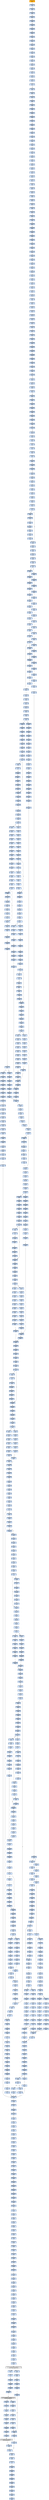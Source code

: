 strict digraph G {
	graph [bgcolor=transparent,
		name=G
	];
	node [color=lightsteelblue,
		fillcolor=lightsteelblue,
		shape=rectangle,
		style=filled
	];
	"0x00424c21"	[label="0x00424c21
incl"];
	"0x00424c22"	[label="0x00424c22
movb"];
	"0x00424c21" -> "0x00424c22"	[color="#000000"];
	"0x00424bef"	[label="0x00424bef
incl"];
	"0x00424bf0"	[label="0x00424bf0
movl"];
	"0x00424bef" -> "0x00424bf0"	[color="#000000"];
	"0x0042454a"	[label="0x0042454a
movl"];
	"0x0042454c"	[label="0x0042454c
shrw"];
	"0x0042454a" -> "0x0042454c"	[color="#000000"];
	"0x004245af"	[label="0x004245af
leal"];
	"0x004245b2"	[label="0x004245b2
movl"];
	"0x004245af" -> "0x004245b2"	[color="#000000"];
	"0x00424bb4"	[label="0x00424bb4
movl"];
	"0x00424bb8"	[label="0x00424bb8
jmp"];
	"0x00424bb4" -> "0x00424bb8"	[color="#000000"];
	"0x00424378"	[label="0x00424378
leal"];
	"0x0042437b"	[label="0x0042437b
movzbl"];
	"0x00424378" -> "0x0042437b"	[color="#000000"];
	"0x0042419c"	[label="0x0042419c
shll"];
	"0x0042419f"	[label="0x0042419f
pushl"];
	"0x0042419c" -> "0x0042419f"	[color="#000000"];
	"0x00424ad7"	[label="0x00424ad7
movl"];
	"0x00424adb"	[label="0x00424adb
jg"];
	"0x00424ad7" -> "0x00424adb"	[color="#000000"];
	"0x00424c85"	[label="0x00424c85
movl"];
	"0x00424c8c"	[label="0x00424c8c
movl"];
	"0x00424c85" -> "0x00424c8c"	[color="#000000"];
	"0x00424735"	[label="0x00424735
subl"];
	"0x00424737"	[label="0x00424737
cmpl"];
	"0x00424735" -> "0x00424737"	[color="#000000"];
	"0x00424510"	[label="0x00424510
movl"];
	"0x00424514"	[label="0x00424514
jg"];
	"0x00424510" -> "0x00424514"	[color="#000000"];
	"0x00405d95"	[label="0x00405d95
subl"];
	"0x00405d9a"	[label="0x00405d9a
cmpb"];
	"0x00405d95" -> "0x00405d9a"	[color="#000000"];
	"0x00424304"	[label="0x00424304
jae"];
	"0x0042430a"	[label="0x0042430a
movl"];
	"0x00424304" -> "0x0042430a"	[color="#000000",
		label=F];
	"0x004245ed"	[label="0x004245ed
movl"];
	"0x004245ef"	[label="0x004245ef
subl"];
	"0x004245ed" -> "0x004245ef"	[color="#000000"];
	"0x0042463d"	[label="0x0042463d
jae"];
	"0x00424643"	[label="0x00424643
movl"];
	"0x0042463d" -> "0x00424643"	[color="#000000",
		label=F];
	"0x00424726"	[label="0x00424726
movl"];
	"0x0042463d" -> "0x00424726"	[color="#000000",
		label=T];
	"0x00424a00"	[label="0x00424a00
cmpl"];
	"0x00424a05"	[label="0x00424a05
movl"];
	"0x00424a00" -> "0x00424a05"	[color="#000000"];
	GETMODULEHANDLEA_KERNEL32_DLL	[color=lightgrey,
		fillcolor=lightgrey,
		label="GETMODULEHANDLEA_KERNEL32_DLL
GETMODULEHANDLEA"];
	"0x00405e14"	[label="0x00405e14
movl"];
	GETMODULEHANDLEA_KERNEL32_DLL -> "0x00405e14"	[color="#000000"];
	"0x00405dc2"	[label="0x00405dc2
orl"];
	GETMODULEHANDLEA_KERNEL32_DLL -> "0x00405dc2"	[color="#000000"];
	"0x00424aee"	[label="0x00424aee
addl"];
	"0x00424af3"	[label="0x00424af3
movl"];
	"0x00424aee" -> "0x00424af3"	[color="#000000"];
	"0x00424323"	[label="0x00424323
cmpl"];
	"0x0042432b"	[label="0x0042432b
leal"];
	"0x00424323" -> "0x0042432b"	[color="#000000"];
	"0x00424b38"	[label="0x00424b38
shll"];
	"0x00424b3b"	[label="0x00424b3b
movl"];
	"0x00424b38" -> "0x00424b3b"	[color="#000000"];
	"0x00424334"	[label="0x00424334
je"];
	"0x0042433a"	[label="0x0042433a
shll"];
	"0x00424334" -> "0x0042433a"	[color="#000000",
		label=F];
	"0x00424ab4"	[label="0x00424ab4
jne"];
	"0x00424ab6"	[label="0x00424ab6
leal"];
	"0x00424ab4" -> "0x00424ab6"	[color="#000000",
		label=F];
	"0x004246a6"	[label="0x004246a6
imull"];
	"0x004246a9"	[label="0x004246a9
cmpl"];
	"0x004246a6" -> "0x004246a9"	[color="#000000"];
	"0x0042456b"	[label="0x0042456b
cmpl"];
	"0x0042456f"	[label="0x0042456f
je"];
	"0x0042456b" -> "0x0042456f"	[color="#000000"];
	"0x00424648"	[label="0x00424648
movl"];
	"0x00424643" -> "0x00424648"	[color="#000000"];
	"0x004247da"	[label="0x004247da
movw"];
	"0x004247e1"	[label="0x004247e1
movzwl"];
	"0x004247da" -> "0x004247e1"	[color="#000000"];
	"0x00424a87"	[label="0x00424a87
subl"];
	"0x00424a89"	[label="0x00424a89
sarl"];
	"0x00424a87" -> "0x00424a89"	[color="#000000"];
	"0x00424708"	[label="0x00424708
jmp"];
	"0x00424c3f"	[label="0x00424c3f
movl"];
	"0x00424708" -> "0x00424c3f"	[color="#000000"];
	"0x0042472a"	[label="0x0042472a
shrw"];
	"0x0042472e"	[label="0x0042472e
movl"];
	"0x0042472a" -> "0x0042472e"	[color="#000000"];
	"0x004248f4"	[label="0x004248f4
shrl"];
	"0x004248f7"	[label="0x004248f7
movzwl"];
	"0x004248f4" -> "0x004248f7"	[color="#000000"];
	"0x00424359"	[label="0x00424359
cmpl"];
	"0x0042435b"	[label="0x0042435b
jae"];
	"0x00424359" -> "0x0042435b"	[color="#000000"];
	"0x00405e3f"	[label="0x00405e3f
movb"];
	"0x00405e42"	[label="0x00405e42
lodsb"];
	"0x00405e3f" -> "0x00405e42"	[color="#000000"];
	"0x004242b0"	[label="0x004242b0
jae"];
	"0x004242b2"	[label="0x004242b2
movl"];
	"0x004242b0" -> "0x004242b2"	[color="#000000",
		label=F];
	"0x00424a92"	[label="0x00424a92
movl"];
	"0x00424a94"	[label="0x00424a94
jmp"];
	"0x00424a92" -> "0x00424a94"	[color="#000000"];
	"0x0042497f"	[label="0x0042497f
addl"];
	"0x00424981"	[label="0x00424981
cmpl"];
	"0x0042497f" -> "0x00424981"	[color="#000000"];
	"0x00424c26"	[label="0x00424c26
movb"];
	"0x00424c28"	[label="0x00424c28
incl"];
	"0x00424c26" -> "0x00424c28"	[color="#000000"];
	"0x004245e4"	[label="0x004245e4
movl"];
	"0x004245e8"	[label="0x004245e8
jmp"];
	"0x004245e4" -> "0x004245e8"	[color="#000000"];
	"0x00424ba3"	[label="0x00424ba3
movl"];
	"0x00424ba8"	[label="0x00424ba8
subl"];
	"0x00424ba3" -> "0x00424ba8"	[color="#000000"];
	"0x004246b1"	[label="0x004246b1
sarl"];
	"0x004246b6"	[label="0x004246b6
movl"];
	"0x004246b1" -> "0x004246b6"	[color="#000000"];
	"0x00424a09"	[label="0x00424a09
jg"];
	"0x00424a05" -> "0x00424a09"	[color="#000000"];
	"0x004249b0"	[label="0x004249b0
imull"];
	"0x004249b3"	[label="0x004249b3
cmpl"];
	"0x004249b0" -> "0x004249b3"	[color="#000000"];
	"0x004245f5"	[label="0x004245f5
shrw"];
	"0x004245f9"	[label="0x004245f9
movl"];
	"0x004245f5" -> "0x004245f9"	[color="#000000"];
	"0x004242e0"	[label="0x004242e0
cmpl"];
	"0x004242e4"	[label="0x004242e4
je"];
	"0x004242e0" -> "0x004242e4"	[color="#000000"];
	"0x00424638"	[label="0x00424638
imull"];
	"0x0042463b"	[label="0x0042463b
cmpl"];
	"0x00424638" -> "0x0042463b"	[color="#000000"];
	"0x004241b9"	[label="0x004241b9
movb"];
	"0x004241bb"	[label="0x004241bb
subl"];
	"0x004241b9" -> "0x004241bb"	[color="#000000"];
	"0x00424aa8"	[label="0x00424aa8
movw"];
	"0x00424aab"	[label="0x00424aab
movl"];
	"0x00424aa8" -> "0x00424aab"	[color="#000000"];
	"0x00424b70"	[label="0x00424b70
ja"];
	"0x00424b72"	[label="0x00424b72
cmpl"];
	"0x00424b70" -> "0x00424b72"	[color="#000000",
		label=F];
	"0x00424b8a"	[label="0x00424b8a
movl"];
	"0x00424b70" -> "0x00424b8a"	[color="#000000",
		label=T];
	"0x004244f0"	[label="0x004244f0
movw"];
	"0x004244f4"	[label="0x004244f4
jmp"];
	"0x004244f0" -> "0x004244f4"	[color="#000000"];
	"0x0042487d"	[label="0x0042487d
orl"];
	"0x0042487f"	[label="0x0042487f
movw"];
	"0x0042487d" -> "0x0042487f"	[color="#000000"];
	"0x0042442c"	[label="0x0042442c
movl"];
	"0x00424430"	[label="0x00424430
movl"];
	"0x0042442c" -> "0x00424430"	[color="#000000"];
	"0x00424b98"	[label="0x00424b98
imull"];
	"0x00424b9b"	[label="0x00424b9b
cmpl"];
	"0x00424b98" -> "0x00424b9b"	[color="#000000"];
	"0x004248ac"	[label="0x004248ac
leal"];
	"0x004248af"	[label="0x004248af
movw"];
	"0x004248ac" -> "0x004248af"	[color="#000000"];
	"0x00424c10"	[label="0x00424c10
subl"];
	"0x00424c14"	[label="0x00424c14
addl"];
	"0x00424c10" -> "0x00424c14"	[color="#000000"];
	"0x00424622"	[label="0x00424622
incl"];
	"0x00424623"	[label="0x00424623
orl"];
	"0x00424622" -> "0x00424623"	[color="#000000"];
	"0x004249fc"	[label="0x004249fc
addl"];
	"0x004249fc" -> "0x00424a00"	[color="#000000"];
	"0x004246a0"	[label="0x004246a0
shrl"];
	"0x004246a3"	[label="0x004246a3
movzwl"];
	"0x004246a0" -> "0x004246a3"	[color="#000000"];
	"0x0042416a"	[label="0x0042416a
subl"];
	"0x0042416c"	[label="0x0042416c
lodsb"];
	"0x0042416a" -> "0x0042416c"	[color="#000000"];
	"0x00424380"	[label="0x00424380
movw"];
	"0x0042437b" -> "0x00424380"	[color="#000000"];
	"0x00424746"	[label="0x00424746
cmpl"];
	"0x0042474a"	[label="0x0042474a
je"];
	"0x00424746" -> "0x0042474a"	[color="#000000"];
	"0x0042480d"	[label="0x0042480d
subl"];
	"0x0042480f"	[label="0x0042480f
subl"];
	"0x0042480d" -> "0x0042480f"	[color="#000000"];
	"0x004245c9"	[label="0x004245c9
movl"];
	"0x004245cd"	[label="0x004245cd
movl"];
	"0x004245c9" -> "0x004245cd"	[color="#000000"];
	"0x00424a8f"	[label="0x00424a8f
movw"];
	"0x00424a8f" -> "0x00424a92"	[color="#000000"];
	"0x00424210"	[label="0x00424210
pushl"];
	"0x00424211"	[label="0x00424211
pushl"];
	"0x00424210" -> "0x00424211"	[color="#000000"];
	"0x00405e23"	[label="0x00405e23
je"];
	"0x00405e06"	[label="0x00405e06
lodsl"];
	"0x00405e23" -> "0x00405e06"	[color="#000000",
		label=T];
	"0x0042423c"	[label="0x0042423c
movzbl"];
	"0x00424240"	[label="0x00424240
movl"];
	"0x0042423c" -> "0x00424240"	[color="#000000"];
	"0x00424abc"	[label="0x00424abc
movl"];
	"0x00424abf"	[label="0x00424abf
jle"];
	"0x00424abc" -> "0x00424abf"	[color="#000000"];
	"0x00424453"	[label="0x00424453
subl"];
	"0x00424455"	[label="0x00424455
movl"];
	"0x00424453" -> "0x00424455"	[color="#000000"];
	"0x004249e8"	[label="0x004249e8
decl"];
	"0x004249e9"	[label="0x004249e9
movl"];
	"0x004249e8" -> "0x004249e9"	[color="#000000"];
	"0x00405e5d"	[label="0x00405e5d
stosl"];
	"0x00405e5e"	[label="0x00405e5e
popa"];
	"0x00405e5d" -> "0x00405e5e"	[color="#000000"];
	"0x00424756"	[label="0x00424756
shll"];
	"0x00424759"	[label="0x00424759
incl"];
	"0x00424756" -> "0x00424759"	[color="#000000"];
	"0x0042450b"	[label="0x0042450b
cmpl"];
	"0x0042450b" -> "0x00424510"	[color="#000000"];
	"0x00424457"	[label="0x00424457
leal"];
	"0x00424455" -> "0x00424457"	[color="#000000"];
	"0x00424be6"	[label="0x00424be6
jne"];
	"0x00424bec"	[label="0x00424bec
movl"];
	"0x00424be6" -> "0x00424bec"	[color="#000000",
		label=F];
	"0x00405e21"	[label="0x00405e21
orb"];
	"0x00405e21" -> "0x00405e23"	[color="#000000"];
	"0x0042417f"	[label="0x0042417f
movl"];
	"0x00424184"	[label="0x00424184
shll"];
	"0x0042417f" -> "0x00424184"	[color="#000000"];
	"0x00424312"	[label="0x00424312
movl"];
	"0x00424316"	[label="0x00424316
movl"];
	"0x00424312" -> "0x00424316"	[color="#000000"];
	"0x0042413c"	[label="0x0042413c
call"];
	"0x00424141"	[label="0x00424141
popl"];
	"0x0042413c" -> "0x00424141"	[color="#000000"];
	"0x004245db"	[label="0x004245db
addl"];
	"0x004245e1"	[label="0x004245e1
leal"];
	"0x004245db" -> "0x004245e1"	[color="#000000"];
	"0x004242a4"	[label="0x004242a4
shll"];
	"0x004242a6"	[label="0x004242a6
leal"];
	"0x004242a4" -> "0x004242a6"	[color="#000000"];
	"0x0042440b"	[label="0x0042440b
movzbl"];
	"0x0042440e"	[label="0x0042440e
shll"];
	"0x0042440b" -> "0x0042440e"	[color="#000000"];
	"0x004246ab"	[label="0x004246ab
jae"];
	"0x004246a9" -> "0x004246ab"	[color="#000000"];
	"0x00405dc6"	[label="0x00405dc6
call"];
	"0x00405dda"	[label="0x00405dda
pushl"];
	"0x00405dc6" -> "0x00405dda"	[color="#000000"];
	"0x00424813"	[label="0x00424813
shrw"];
	"0x00424817"	[label="0x00424817
subw"];
	"0x00424813" -> "0x00424817"	[color="#000000"];
	"0x00424861"	[label="0x00424861
cmpl"];
	"0x00424867"	[label="0x00424867
ja"];
	"0x00424861" -> "0x00424867"	[color="#000000"];
	"0x0042460f"	[label="0x0042460f
cmpl"];
	"0x00424613"	[label="0x00424613
je"];
	"0x0042460f" -> "0x00424613"	[color="#000000"];
	"0x0042466b"	[label="0x0042466b
movl"];
	"0x0042466f"	[label="0x0042466f
shll"];
	"0x0042466b" -> "0x0042466f"	[color="#000000"];
	"0x0042468e"	[label="0x0042468e
shll"];
	"0x00424691"	[label="0x00424691
shll"];
	"0x0042468e" -> "0x00424691"	[color="#000000"];
	"0x004247a1"	[label="0x004247a1
shrw"];
	"0x004247a5"	[label="0x004247a5
subw"];
	"0x004247a1" -> "0x004247a5"	[color="#000000"];
	"0x0042459b"	[label="0x0042459b
movl"];
	"0x0042459d"	[label="0x0042459d
movl"];
	"0x0042459b" -> "0x0042459d"	[color="#000000"];
	"0x00405d9f"	[label="0x00405d9f
movl"];
	"0x00405da2"	[label="0x00405da2
addl"];
	"0x00405d9f" -> "0x00405da2"	[color="#000000"];
	"0x0042467f"	[label="0x0042467f
ja"];
	"0x00424697"	[label="0x00424697
movw"];
	"0x0042467f" -> "0x00424697"	[color="#000000",
		label=T];
	"0x00424681"	[label="0x00424681
cmpl"];
	"0x0042467f" -> "0x00424681"	[color="#000000",
		label=F];
	"0x0042481e"	[label="0x0042481e
movw"];
	"0x00424825"	[label="0x00424825
movl"];
	"0x0042481e" -> "0x00424825"	[color="#000000"];
	"0x00424b88"	[label="0x00424b88
orl"];
	"0x00424b88" -> "0x00424b8a"	[color="#000000"];
	"0x00424199"	[label="0x00424199
movw"];
	"0x00424199" -> "0x0042419c"	[color="#000000"];
	"0x00405e16"	[label="0x00405e16
lodsb"];
	"0x00405e14" -> "0x00405e16"	[color="#000000"];
	"0x00424776"	[label="0x00424776
movl"];
	"0x00424778"	[label="0x00424778
movl"];
	"0x00424776" -> "0x00424778"	[color="#000000"];
	"0x00424869"	[label="0x00424869
cmpl"];
	"0x0042486d"	[label="0x0042486d
je"];
	"0x00424869" -> "0x0042486d"	[color="#000000"];
	"0x00424561"	[label="0x00424561
leal"];
	"0x00424565"	[label="0x00424565
movl"];
	"0x00424561" -> "0x00424565"	[color="#000000"];
	"0x004244a2"	[label="0x004244a2
shll"];
	"0x004244a7"	[label="0x004244a7
movzbl"];
	"0x004244a2" -> "0x004244a7"	[color="#000000"];
	"0x004246da"	[label="0x004246da
movl"];
	"0x004246e1"	[label="0x004246e1
movl"];
	"0x004246da" -> "0x004246e1"	[color="#000000"];
	"0x0042481a"	[label="0x0042481a
movl"];
	"0x00424817" -> "0x0042481a"	[color="#000000"];
	"0x00424435"	[label="0x00424435
subl"];
	"0x00424437"	[label="0x00424437
movl"];
	"0x00424435" -> "0x00424437"	[color="#000000"];
	"0x00405e6e"	[label="0x00405e6e
jmp"];
	GETPROCADDRESS_KERNEL32_DLL	[color=lightgrey,
		fillcolor=lightgrey,
		label="GETPROCADDRESS_KERNEL32_DLL
GETPROCADDRESS"];
	"0x00405e6e" -> GETPROCADDRESS_KERNEL32_DLL	[color="#000000"];
	"0x00424baa"	[label="0x00424baa
sarl"];
	"0x00424bad"	[label="0x00424bad
leal"];
	"0x00424baa" -> "0x00424bad"	[color="#000000"];
	"0x00405ddb"	[label="0x00405ddb
call"];
	"0x00405ddb" -> "0x00405e6e"	[color="#000000"];
	"0x00424411"	[label="0x00424411
incl"];
	"0x0042440e" -> "0x00424411"	[color="#000000"];
	"0x004245fd"	[label="0x004245fd
subw"];
	"0x004245f9" -> "0x004245fd"	[color="#000000"];
	"0x004244c1"	[label="0x004244c1
cmpl"];
	"0x004244c3"	[label="0x004244c3
jae"];
	"0x004244c1" -> "0x004244c3"	[color="#000000"];
	"0x00424b3e"	[label="0x00424b3e
addl"];
	"0x00424b3b" -> "0x00424b3e"	[color="#000000"];
	"0x00424be1"	[label="0x00424be1
decl"];
	"0x00424be2"	[label="0x00424be2
movl"];
	"0x00424be1" -> "0x00424be2"	[color="#000000"];
	"0x00424af7"	[label="0x00424af7
jmp"];
	"0x00424af3" -> "0x00424af7"	[color="#000000"];
	"0x00424b4b"	[label="0x00424b4b
movl"];
	"0x00424b4f"	[label="0x00424b4f
movl"];
	"0x00424b4b" -> "0x00424b4f"	[color="#000000"];
	"0x00424346"	[label="0x00424346
orl"];
	"0x00424348"	[label="0x00424348
movl"];
	"0x00424346" -> "0x00424348"	[color="#000000"];
	"0x004243fa"	[label="0x004243fa
ja"];
	"0x004243fc"	[label="0x004243fc
cmpl"];
	"0x004243fa" -> "0x004243fc"	[color="#000000",
		label=F];
	"0x00424414"	[label="0x00424414
movl"];
	"0x004243fa" -> "0x00424414"	[color="#000000",
		label=T];
	"0x00424191"	[label="0x00424191
pushl"];
	"0x00424192"	[label="0x00424192
subl"];
	"0x00424191" -> "0x00424192"	[color="#000000"];
	"0x00424c8e"	[label="0x00424c8e
addl"];
	"0x00424c8c" -> "0x00424c8e"	[color="#000000"];
	"0x004242ac"	[label="0x004242ac
cmpl"];
	"0x004242a6" -> "0x004242ac"	[color="#000000"];
	"0x00424149"	[label="0x00424149
addl"];
	"0x0042414b"	[label="0x0042414b
subl"];
	"0x00424149" -> "0x0042414b"	[color="#000000"];
	"0x0042426f"	[label="0x0042426f
movl"];
	"0x00424275"	[label="0x00424275
movl"];
	"0x0042426f" -> "0x00424275"	[color="#000000"];
	"0x004245f3"	[label="0x004245f3
movl"];
	"0x004245f3" -> "0x004245f5"	[color="#000000"];
	"0x00424b87"	[label="0x00424b87
incl"];
	"0x00424b87" -> "0x00424b88"	[color="#000000"];
	"0x00424507"	[label="0x00424507
movb"];
	"0x0042450a"	[label="0x0042450a
incl"];
	"0x00424507" -> "0x0042450a"	[color="#000000"];
	"0x00424873"	[label="0x00424873
movzbl"];
	"0x00424876"	[label="0x00424876
shll"];
	"0x00424873" -> "0x00424876"	[color="#000000"];
	"0x0042461f"	[label="0x0042461f
shll"];
	"0x0042461f" -> "0x00424622"	[color="#000000"];
	"0x00424809"	[label="0x00424809
jmp"];
	"0x00424831"	[label="0x00424831
movl"];
	"0x00424809" -> "0x00424831"	[color="#000000"];
	"0x00424b76"	[label="0x00424b76
je"];
	"0x00424b72" -> "0x00424b76"	[color="#000000"];
	"0x00424242"	[label="0x00424242
shll"];
	"0x00424240" -> "0x00424242"	[color="#000000"];
	"0x0042413b"	[color=lightgrey,
		fillcolor=orange,
		label="0x0042413b
pusha"];
	"0x0042413b" -> "0x0042413c"	[color="#000000"];
	"0x00424b9d"	[label="0x00424b9d
jae"];
	"0x00424b9b" -> "0x00424b9d"	[color="#000000"];
	"0x00424b10"	[label="0x00424b10
shll"];
	"0x00424b15"	[label="0x00424b15
movzbl"];
	"0x00424b10" -> "0x00424b15"	[color="#000000"];
	"0x0042489c"	[label="0x0042489c
shll"];
	"0x004248a1"	[label="0x004248a1
sarl"];
	"0x0042489c" -> "0x004248a1"	[color="#000000"];
	"0x00424b7c"	[label="0x00424b7c
shll"];
	"0x00424b81"	[label="0x00424b81
movzbl"];
	"0x00424b7c" -> "0x00424b81"	[color="#000000"];
	"0x0042448e"	[label="0x0042448e
cmpl"];
	"0x00424496"	[label="0x00424496
ja"];
	"0x0042448e" -> "0x00424496"	[color="#000000"];
	"0x004242ac" -> "0x004242b0"	[color="#000000"];
	"0x00424c1b"	[label="0x00424c1b
leal"];
	"0x00424c1f"	[label="0x00424c1f
movb"];
	"0x00424c1b" -> "0x00424c1f"	[color="#000000"];
	"0x0042445a"	[label="0x0042445a
shrw"];
	"0x00424457" -> "0x0042445a"	[color="#000000"];
	"0x00424350"	[label="0x00424350
shrl"];
	"0x00424353"	[label="0x00424353
movzwl"];
	"0x00424350" -> "0x00424353"	[color="#000000"];
	"0x004246f4"	[label="0x004246f4
subl"];
	"0x004246f8"	[label="0x004246f8
movb"];
	"0x004246f4" -> "0x004246f8"	[color="#000000"];
	"0x00405d91"	[label="0x00405d91
orb"];
	"0x00405d93"	[label="0x00405d93
jne"];
	"0x00405d91" -> "0x00405d93"	[color="#000000"];
	"0x0042469e"	[label="0x0042469e
movl"];
	"0x00424697" -> "0x0042469e"	[color="#000000"];
	"0x00424672"	[label="0x00424672
addl"];
	"0x0042466f" -> "0x00424672"	[color="#000000"];
	"0x00424625"	[label="0x00424625
movl"];
	"0x00424629"	[label="0x00424629
movl"];
	"0x00424625" -> "0x00424629"	[color="#000000"];
	"0x004241ef"	[label="0x004241ef
addl"];
	"0x004241f5"	[label="0x004241f5
movb"];
	"0x004241ef" -> "0x004241f5"	[color="#000000"];
	"0x0042497b"	[label="0x0042497b
movl"];
	"0x0042497b" -> "0x0042497f"	[color="#000000"];
	"0x004241ab"	[label="0x004241ab
call"];
	"0x0042420e"	[label="0x0042420e
pushl"];
	"0x004241ab" -> "0x0042420e"	[color="#000000"];
	"0x004249ed"	[label="0x004249ed
jne"];
	"0x004249e9" -> "0x004249ed"	[color="#000000"];
	"0x004245d3"	[label="0x004245d3
cmpl"];
	"0x004245d8"	[label="0x004245d8
setg"];
	"0x004245d3" -> "0x004245d8"	[color="#000000"];
	"0x0042464a"	[label="0x0042464a
subl"];
	"0x00424648" -> "0x0042464a"	[color="#000000"];
	"0x00424c94"	[label="0x00424c94
popl"];
	"0x00424c95"	[label="0x00424c95
ret"];
	"0x00424c94" -> "0x00424c95"	[color="#000000"];
	"0x0042487c"	[label="0x0042487c
incl"];
	"0x0042487c" -> "0x0042487d"	[color="#000000"];
	"0x0042492e"	[label="0x0042492e
movl"];
	"0x00424932"	[label="0x00424932
movl"];
	"0x0042492e" -> "0x00424932"	[color="#000000"];
	"0x00424370"	[label="0x00424370
sarl"];
	"0x00424373"	[label="0x00424373
movl"];
	"0x00424370" -> "0x00424373"	[color="#000000"];
	"0x004248d6"	[label="0x004248d6
ja"];
	"0x004248ee"	[label="0x004248ee
movw"];
	"0x004248d6" -> "0x004248ee"	[color="#000000",
		label=T];
	"0x004248d8"	[label="0x004248d8
cmpl"];
	"0x004248d6" -> "0x004248d8"	[color="#000000",
		label=F];
	"0x0042462b"	[label="0x0042462b
shrl"];
	"0x00424629" -> "0x0042462b"	[color="#000000"];
	"0x00424a36"	[label="0x00424a36
movl"];
	"0x00424a3a"	[label="0x00424a3a
movl"];
	"0x00424a36" -> "0x00424a3a"	[color="#000000"];
	"0x00424356"	[label="0x00424356
imull"];
	"0x00424353" -> "0x00424356"	[color="#000000"];
	"0x004242bb"	[label="0x004242bb
addl"];
	"0x004242be"	[label="0x004242be
loop"];
	"0x004242bb" -> "0x004242be"	[color="#000000"];
	"0x00424a17"	[label="0x00424a17
movl"];
	"0x00424a19"	[label="0x00424a19
jle"];
	"0x00424a17" -> "0x00424a19"	[color="#000000"];
	"0x00405e19"	[label="0x00405e19
movb"];
	"0x00405e1b"	[label="0x00405e1b
movb"];
	"0x00405e19" -> "0x00405e1b"	[color="#000000"];
	"0x00424bc6"	[label="0x00424bc6
subw"];
	"0x00424bc9"	[label="0x00424bc9
movl"];
	"0x00424bc6" -> "0x00424bc9"	[color="#000000"];
	"0x004242f4"	[label="0x004242f4
cmpl"];
	"0x004242f7"	[label="0x004242f7
jle"];
	"0x004242f4" -> "0x004242f7"	[color="#000000"];
	"0x004247c8"	[label="0x004247c8
shll"];
	"0x004247cb"	[label="0x004247cb
shll"];
	"0x004247c8" -> "0x004247cb"	[color="#000000"];
	"0x00405e43"	[label="0x00405e43
orb"];
	"0x00405e45"	[label="0x00405e45
jne"];
	"0x00405e43" -> "0x00405e45"	[color="#000000"];
	"0x004245a2"	[label="0x004245a2
subl"];
	"0x0042459d" -> "0x004245a2"	[color="#000000"];
	"0x004249c8"	[label="0x004249c8
movl"];
	"0x004249ca"	[label="0x004249ca
movw"];
	"0x004249c8" -> "0x004249ca"	[color="#000000"];
	"0x00424721"	[label="0x00424721
jmp"];
	"0x00424845"	[label="0x00424845
xorl"];
	"0x00424721" -> "0x00424845"	[color="#000000"];
	"0x004247f8"	[label="0x004247f8
sarl"];
	"0x004247fb"	[label="0x004247fb
leal"];
	"0x004247f8" -> "0x004247fb"	[color="#000000"];
	"0x004249a0"	[label="0x004249a0
incl"];
	"0x004249a1"	[label="0x004249a1
orl"];
	"0x004249a0" -> "0x004249a1"	[color="#000000"];
	"0x0042463b" -> "0x0042463d"	[color="#000000"];
	"0x00424179"	[label="0x00424179
lodsb"];
	"0x0042417a"	[label="0x0042417a
orl"];
	"0x00424179" -> "0x0042417a"	[color="#000000"];
	"0x00424b84"	[label="0x00424b84
shll"];
	"0x00424b84" -> "0x00424b87"	[color="#000000"];
	"0x004243aa"	[label="0x004243aa
leal"];
	"0x004243b1"	[label="0x004243b1
movl"];
	"0x004243aa" -> "0x004243b1"	[color="#000000"];
	"0x00424762"	[label="0x00424762
shrl"];
	"0x00424765"	[label="0x00424765
movw"];
	"0x00424762" -> "0x00424765"	[color="#000000"];
	"0x00424195"	[label="0x00424195
pushl"];
	"0x00424196"	[label="0x00424196
movl"];
	"0x00424195" -> "0x00424196"	[color="#000000"];
	"0x00405e47"	[label="0x00405e47
jmp"];
	"0x00405e45" -> "0x00405e47"	[color="#000000",
		label=F];
	"0x00424244"	[label="0x00424244
movl"];
	"0x00424246"	[label="0x00424246
decl"];
	"0x00424244" -> "0x00424246"	[color="#000000"];
	"0x004242c9"	[label="0x004242c9
movl"];
	"0x004242d1"	[label="0x004242d1
movl"];
	"0x004242c9" -> "0x004242d1"	[color="#000000"];
	"0x00424a9e"	[label="0x00424a9e
shrw"];
	"0x00424aa2"	[label="0x00424aa2
subw"];
	"0x00424a9e" -> "0x00424aa2"	[color="#000000"];
	"0x004243bf"	[label="0x004243bf
subl"];
	"0x004243c3"	[label="0x004243c3
movl"];
	"0x004243bf" -> "0x004243c3"	[color="#000000"];
	"0x00405e17"	[label="0x00405e17
orb"];
	"0x00405e16" -> "0x00405e17"	[color="#000000"];
	"0x004244e6"	[label="0x004244e6
leal"];
	"0x004244e9"	[label="0x004244e9
shrw"];
	"0x004244e6" -> "0x004244e9"	[color="#000000"];
	"0x00424300"	[label="0x00424300
cmpl"];
	"0x00424300" -> "0x00424304"	[color="#000000"];
	"0x00424c14" -> "0x00424c1b"	[color="#000000"];
	"0x0042445e"	[label="0x0042445e
subw"];
	"0x00424461"	[label="0x00424461
cmpl"];
	"0x0042445e" -> "0x00424461"	[color="#000000"];
	"0x00424713"	[label="0x00424713
shrw"];
	"0x00424717"	[label="0x00424717
subw"];
	"0x00424713" -> "0x00424717"	[color="#000000"];
	"0x00424bfe"	[label="0x00424bfe
addl"];
	"0x00424c01"	[label="0x00424c01
cmpl"];
	"0x00424bfe" -> "0x00424c01"	[color="#000000"];
	"0x00424aaf"	[label="0x00424aaf
decl"];
	"0x00424aab" -> "0x00424aaf"	[color="#000000"];
	"0x00424a5c"	[label="0x00424a5c
shll"];
	"0x00424a61"	[label="0x00424a61
movzbl"];
	"0x00424a5c" -> "0x00424a61"	[color="#000000"];
	"0x004246ba"	[label="0x004246ba
movl"];
	"0x004246be"	[label="0x004246be
cmpl"];
	"0x004246ba" -> "0x004246be"	[color="#000000"];
	"0x00424942"	[label="0x00424942
movl"];
	"0x00424946"	[label="0x00424946
shrw"];
	"0x00424942" -> "0x00424946"	[color="#000000"];
	"0x00424a3f"	[label="0x00424a3f
leal"];
	"0x00424a42"	[label="0x00424a42
movl"];
	"0x00424a3f" -> "0x00424a42"	[color="#000000"];
	"0x004243da"	[label="0x004243da
leal"];
	"0x004243dd"	[label="0x004243dd
movl"];
	"0x004243da" -> "0x004243dd"	[color="#000000"];
	"0x00405d8b"	[label="0x00405d8b
addl"];
	"0x00405d8e"	[label="0x00405d8e
popl"];
	"0x00405d8b" -> "0x00405d8e"	[color="#000000"];
	"0x0042414d"	[label="0x0042414d
movl"];
	"0x0042414f"	[label="0x0042414f
lodsw"];
	"0x0042414d" -> "0x0042414f"	[color="#000000"];
	"0x00424384"	[label="0x00424384
movl"];
	"0x00424380" -> "0x00424384"	[color="#000000"];
	"0x00424151"	[label="0x00424151
shll"];
	"0x0042414f" -> "0x00424151"	[color="#000000"];
	"0x00424c07"	[label="0x00424c07
movl"];
	"0x00424c0e"	[label="0x00424c0e
movl"];
	"0x00424c07" -> "0x00424c0e"	[color="#000000"];
	"0x004249b5"	[label="0x004249b5
jae"];
	"0x004249b3" -> "0x004249b5"	[color="#000000"];
	"0x004246e5"	[label="0x004246e5
setg"];
	"0x004246e8"	[label="0x004246e8
leal"];
	"0x004246e5" -> "0x004246e8"	[color="#000000"];
	"0x0042446f"	[label="0x0042446f
cmpl"];
	"0x00424475"	[label="0x00424475
jle"];
	"0x0042446f" -> "0x00424475"	[color="#000000"];
	"0x004242ea"	[label="0x004242ea
movzbl"];
	"0x004242e4" -> "0x004242ea"	[color="#000000",
		label=F];
	"0x00424498"	[label="0x00424498
cmpl"];
	"0x0042449c"	[label="0x0042449c
je"];
	"0x00424498" -> "0x0042449c"	[color="#000000"];
	"0x0042421c"	[label="0x0042421c
movl"];
	"0x00424224"	[label="0x00424224
movb"];
	"0x0042421c" -> "0x00424224"	[color="#000000"];
	"0x00424c4a"	[label="0x00424c4a
jb"];
	"0x00424c50"	[label="0x00424c50
cmpl"];
	"0x00424c4a" -> "0x00424c50"	[color="#000000",
		label=F];
	"0x0042433f"	[label="0x0042433f
movzbl"];
	"0x0042433a" -> "0x0042433f"	[color="#000000"];
	"0x00424581"	[label="0x00424581
movl"];
	"0x00424585"	[label="0x00424585
movl"];
	"0x00424581" -> "0x00424585"	[color="#000000"];
	"0x00424b8e"	[label="0x00424b8e
movw"];
	"0x00424b8a" -> "0x00424b8e"	[color="#000000"];
	"0x004241bd"	[label="0x004241bd
subl"];
	"0x004241bb" -> "0x004241bd"	[color="#000000"];
	"0x004244e4"	[label="0x004244e4
movl"];
	"0x004244e4" -> "0x004244e6"	[color="#000000"];
	"0x00405de6"	[label="0x00405de6
pushl"];
	"0x00405de8"	[label="0x00405de8
pushl"];
	"0x00405de6" -> "0x00405de8"	[color="#000000"];
	"0x00405d7f"	[label="0x00405d7f
addl"];
	"0x00405d84"	[label="0x00405d84
movl"];
	"0x00405d7f" -> "0x00405d84"	[color="#000000"];
	"0x00424b66"	[label="0x00424b66
addl"];
	"0x00424b68"	[label="0x00424b68
cmpl"];
	"0x00424b66" -> "0x00424b68"	[color="#000000"];
	"0x004249b7"	[label="0x004249b7
movl"];
	"0x004249bb"	[label="0x004249bb
movl"];
	"0x004249b7" -> "0x004249bb"	[color="#000000"];
	"0x004244ed"	[label="0x004244ed
subw"];
	"0x004244e9" -> "0x004244ed"	[color="#000000"];
	"0x00424799"	[label="0x00424799
movl"];
	"0x0042479b"	[label="0x0042479b
subl"];
	"0x00424799" -> "0x0042479b"	[color="#000000"];
	"0x004244bb"	[label="0x004244bb
movzwl"];
	"0x004244be"	[label="0x004244be
imull"];
	"0x004244bb" -> "0x004244be"	[color="#000000"];
	"0x00424ae5"	[label="0x00424ae5
movl"];
	"0x00424ae8"	[label="0x00424ae8
leal"];
	"0x00424ae5" -> "0x00424ae8"	[color="#000000"];
	"0x00424bfa"	[label="0x00424bfa
movl"];
	"0x00424bfa" -> "0x00424bfe"	[color="#000000"];
	"0x004249fa"	[label="0x004249fa
subl"];
	"0x004249fa" -> "0x004249fc"	[color="#000000"];
	"0x0042447b"	[label="0x0042447b
jmp"];
	"0x004244f6"	[label="0x004244f6
movl"];
	"0x0042447b" -> "0x004244f6"	[color="#000000"];
	"0x004247a8"	[label="0x004247a8
movl"];
	"0x004247ac"	[label="0x004247ac
cmpl"];
	"0x004247a8" -> "0x004247ac"	[color="#000000"];
	"0x00424b18"	[label="0x00424b18
shll"];
	"0x00424b1b"	[label="0x00424b1b
incl"];
	"0x00424b18" -> "0x00424b1b"	[color="#000000"];
	"0x00405de5"	[label="0x00405de5
pushl"];
	"0x00405de5" -> "0x00405de6"	[color="#000000"];
	"0x0042431a"	[label="0x0042431a
shll"];
	"0x00424316" -> "0x0042431a"	[color="#000000"];
	"0x00424483"	[label="0x00424483
jg"];
	"0x00424483" -> "0x004244f6"	[color="#000000",
		label=T];
	"0x004242ed"	[label="0x004242ed
shll"];
	"0x004242ea" -> "0x004242ed"	[color="#000000"];
	"0x00424142"	[label="0x00424142
addl"];
	"0x00424141" -> "0x00424142"	[color="#000000"];
	"0x004244dc"	[label="0x004244dc
jmp"];
	"0x0042447d"	[label="0x0042447d
cmpl"];
	"0x004244dc" -> "0x0042447d"	[color="#000000"];
	"0x0042475c"	[label="0x0042475c
movl"];
	"0x00424760"	[label="0x00424760
movl"];
	"0x0042475c" -> "0x00424760"	[color="#000000"];
	"0x004246c6"	[label="0x004246c6
movw"];
	"0x004246cd"	[label="0x004246cd
je"];
	"0x004246c6" -> "0x004246cd"	[color="#000000"];
	"0x00424978"	[label="0x00424978
leal"];
	"0x00424978" -> "0x0042497b"	[color="#000000"];
	"0x004248eb"	[label="0x004248eb
incl"];
	"0x004248ec"	[label="0x004248ec
orl"];
	"0x004248eb" -> "0x004248ec"	[color="#000000"];
	"0x004249c2"	[label="0x004249c2
sarl"];
	"0x004249c5"	[label="0x004249c5
leal"];
	"0x004249c2" -> "0x004249c5"	[color="#000000"];
	"0x00424bec" -> "0x00424bef"	[color="#000000"];
	"0x00424c7f"	[label="0x00424c7f
movl"];
	"0x00424c83"	[label="0x00424c83
movl"];
	"0x00424c7f" -> "0x00424c83"	[color="#000000"];
	"0x00424add"	[label="0x00424add
movl"];
	"0x00424adb" -> "0x00424add"	[color="#000000",
		label=F];
	"0x00424af9"	[label="0x00424af9
leal"];
	"0x00424adb" -> "0x00424af9"	[color="#000000",
		label=T];
	"0x004241a9"	[label="0x004241a9
pushl"];
	"0x004241aa"	[label="0x004241aa
pushl"];
	"0x004241a9" -> "0x004241aa"	[color="#000000"];
	"0x00424b76" -> "0x00424b7c"	[color="#000000",
		label=F];
	"0x00424267"	[label="0x00424267
movl"];
	"0x00424267" -> "0x0042426f"	[color="#000000"];
	"0x0042475a"	[label="0x0042475a
orl"];
	"0x00424759" -> "0x0042475a"	[color="#000000"];
	"0x0042431d"	[label="0x0042431d
movl"];
	"0x0042431a" -> "0x0042431d"	[color="#000000"];
	"0x004243e1"	[label="0x004243e1
andl"];
	"0x004243e7"	[label="0x004243e7
cmpl"];
	"0x004243e1" -> "0x004243e7"	[color="#000000"];
	"0x004247bb"	[label="0x004247bb
cmpl"];
	"0x004247bf"	[label="0x004247bf
je"];
	"0x004247bb" -> "0x004247bf"	[color="#000000"];
	"0x004249e4"	[label="0x004249e4
movl"];
	"0x004249e4" -> "0x004249e8"	[color="#000000"];
	"0x00424923"	[label="0x00424923
movw"];
	"0x00424927"	[label="0x00424927
leal"];
	"0x00424923" -> "0x00424927"	[color="#000000"];
	"0x00424485"	[label="0x00424485
leal"];
	"0x00424488"	[label="0x00424488
movl"];
	"0x00424485" -> "0x00424488"	[color="#000000"];
	"0x004244de"	[label="0x004244de
subl"];
	"0x004244e2"	[label="0x004244e2
subl"];
	"0x004244de" -> "0x004244e2"	[color="#000000"];
	"0x0042495d"	[label="0x0042495d
movw"];
	"0x00424961"	[label="0x00424961
addl"];
	"0x0042495d" -> "0x00424961"	[color="#000000"];
	"0x004247d5"	[label="0x004247d5
movl"];
	"0x004247d7"	[label="0x004247d7
shrl"];
	"0x004247d5" -> "0x004247d7"	[color="#000000"];
	"0x00424b24"	[label="0x00424b24
cmpl"];
	"0x00424b28"	[label="0x00424b28
jb"];
	"0x00424b24" -> "0x00424b28"	[color="#000000"];
	"0x0042488a"	[label="0x0042488a
imull"];
	"0x0042488d"	[label="0x0042488d
cmpl"];
	"0x0042488a" -> "0x0042488d"	[color="#000000"];
	"0x00405d86"	[label="0x00405d86
addl"];
	"0x00405d88"	[label="0x00405d88
addl"];
	"0x00405d86" -> "0x00405d88"	[color="#000000"];
	"0x004245c5"	[label="0x004245c5
movl"];
	"0x004245c5" -> "0x004245c9"	[color="#000000"];
	"0x00424a24"	[label="0x00424a24
shll"];
	"0x00424a27"	[label="0x00424a27
movl"];
	"0x00424a24" -> "0x00424a27"	[color="#000000"];
	"0x004242d3"	[label="0x004242d3
addl"];
	"0x004242d1" -> "0x004242d3"	[color="#000000"];
	"0x00405e4e"	[label="0x00405e4e
popl"];
	"0x00405e4f"	[label="0x00405e4f
addl"];
	"0x00405e4e" -> "0x00405e4f"	[color="#000000"];
	"0x00405e42" -> "0x00405e43"	[color="#000000"];
	"0x00424597"	[label="0x00424597
cmpl"];
	"0x00424599"	[label="0x00424599
jae"];
	"0x00424597" -> "0x00424599"	[color="#000000"];
	"0x00424b2e"	[label="0x00424b2e
orl"];
	"0x00424b31"	[label="0x00424b31
decl"];
	"0x00424b2e" -> "0x00424b31"	[color="#000000"];
	"0x00424194"	[label="0x00424194
pushl"];
	"0x00424194" -> "0x00424195"	[color="#000000"];
	"0x004249ad"	[label="0x004249ad
movzwl"];
	"0x004249ad" -> "0x004249b0"	[color="#000000"];
	"0x0042453e"	[label="0x0042453e
movl"];
	"0x0042435b" -> "0x0042453e"	[color="#000000",
		label=T];
	"0x00424361"	[label="0x00424361
movl"];
	"0x0042435b" -> "0x00424361"	[color="#000000",
		label=F];
	"0x00424753"	[label="0x00424753
shll"];
	"0x00424753" -> "0x00424756"	[color="#000000"];
	"0x00424247"	[label="0x00424247
movl"];
	"0x0042424b"	[label="0x0042424b
movzbl"];
	"0x00424247" -> "0x0042424b"	[color="#000000"];
	"0x00424550"	[label="0x00424550
subw"];
	"0x0042454c" -> "0x00424550"	[color="#000000"];
	"0x00424544"	[label="0x00424544
movl"];
	"0x00424548"	[label="0x00424548
subl"];
	"0x00424544" -> "0x00424548"	[color="#000000"];
	"0x00424c22" -> "0x00424c26"	[color="#000000"];
	"0x00424548" -> "0x0042454a"	[color="#000000"];
	"0x00424aa5"	[label="0x00424aa5
leal"];
	"0x00424aa2" -> "0x00424aa5"	[color="#000000"];
	"0x00424b95"	[label="0x00424b95
movzwl"];
	"0x00424b95" -> "0x00424b98"	[color="#000000"];
	"0x00424882"	[label="0x00424882
movl"];
	"0x0042487f" -> "0x00424882"	[color="#000000"];
	"0x00424867" -> "0x00424869"	[color="#000000",
		label=F];
	"0x00424867" -> "0x0042487f"	[color="#000000",
		label=T];
	"0x00424b04"	[label="0x00424b04
ja"];
	"0x00424b1e"	[label="0x00424b1e
shrl"];
	"0x00424b04" -> "0x00424b1e"	[color="#000000",
		label=T];
	"0x00424b06"	[label="0x00424b06
cmpl"];
	"0x00424b04" -> "0x00424b06"	[color="#000000",
		label=F];
	"0x00424879"	[label="0x00424879
shll"];
	"0x00424876" -> "0x00424879"	[color="#000000"];
	"0x00424b81" -> "0x00424b84"	[color="#000000"];
	"0x00405d8f"	[label="0x00405d8f
addl"];
	"0x00405d8f" -> "0x00405d91"	[color="#000000"];
	"0x0042471a"	[label="0x0042471a
movw"];
	"0x0042471a" -> "0x00424721"	[color="#000000"];
	"0x00424901"	[label="0x00424901
movl"];
	"0x00424905"	[label="0x00424905
movl"];
	"0x00424901" -> "0x00424905"	[color="#000000"];
	"0x00424198"	[label="0x00424198
pushl"];
	"0x00424196" -> "0x00424198"	[color="#000000"];
	"0x00424772"	[label="0x00424772
cmpl"];
	"0x00424774"	[label="0x00424774
jae"];
	"0x00424772" -> "0x00424774"	[color="#000000"];
	"0x0042493c"	[label="0x0042493c
subl"];
	"0x0042493e"	[label="0x0042493e
subl"];
	"0x0042493c" -> "0x0042493e"	[color="#000000"];
	"0x00424aa5" -> "0x00424aa8"	[color="#000000"];
	"0x00424b2a"	[label="0x00424b2a
subl"];
	"0x00424b2a" -> "0x00424b2e"	[color="#000000"];
	"0x00424c58"	[label="0x00424c58
ja"];
	"0x00424c50" -> "0x00424c58"	[color="#000000"];
	"0x0042465c"	[label="0x0042465c
movl"];
	"0x00424660"	[label="0x00424660
movw"];
	"0x0042465c" -> "0x00424660"	[color="#000000"];
	"0x00424c6f"	[label="0x00424c6f
subl"];
	"0x00424c58" -> "0x00424c6f"	[color="#000000",
		label=T];
	"0x0042434c"	[label="0x0042434c
movw"];
	"0x0042434c" -> "0x00424350"	[color="#000000"];
	"0x004242b6"	[label="0x004242b6
movw"];
	"0x004242b2" -> "0x004242b6"	[color="#000000"];
	"0x00424466"	[label="0x00424466
movw"];
	"0x0042446d"	[label="0x0042446d
je"];
	"0x00424466" -> "0x0042446d"	[color="#000000"];
	"0x00424750"	[label="0x00424750
movzbl"];
	"0x0042474a" -> "0x00424750"	[color="#000000",
		label=F];
	"0x00424676"	[label="0x00424676
cmpl"];
	"0x0042467c"	[label="0x0042467c
leal"];
	"0x00424676" -> "0x0042467c"	[color="#000000"];
	"0x00424246" -> "0x00424247"	[color="#000000"];
	"0x00424575"	[label="0x00424575
movzbl"];
	"0x0042456f" -> "0x00424575"	[color="#000000",
		label=F];
	"0x004247fe"	[label="0x004247fe
movw"];
	"0x004247fb" -> "0x004247fe"	[color="#000000"];
	"0x00405da4"	[label="0x00405da4
subl"];
	"0x00405da2" -> "0x00405da4"	[color="#000000"];
	"0x004244b4"	[label="0x004244b4
movw"];
	"0x004244b8"	[label="0x004244b8
shrl"];
	"0x004244b4" -> "0x004244b8"	[color="#000000"];
	"0x00424b22"	[label="0x00424b22
addl"];
	"0x00424b1e" -> "0x00424b22"	[color="#000000"];
	"0x00424a2f"	[label="0x00424a2f
leal"];
	"0x00424a2f" -> "0x00424a36"	[color="#000000"];
	"0x00405d9d"	[label="0x00405d9d
jne"];
	"0x00405d9d" -> "0x00405d9f"	[color="#000000",
		label=F];
	"0x0042444b"	[label="0x0042444b
je"];
	"0x0042444b" -> "0x0042446f"	[color="#000000",
		label=T];
	"0x0042444d"	[label="0x0042444d
jmp"];
	"0x0042444b" -> "0x0042444d"	[color="#000000",
		label=F];
	"0x00424891"	[label="0x00424891
movl"];
	"0x00424895"	[label="0x00424895
movl"];
	"0x00424891" -> "0x00424895"	[color="#000000"];
	"0x00424161"	[label="0x00424161
movb"];
	"0x00424165"	[label="0x00424165
movb"];
	"0x00424161" -> "0x00424165"	[color="#000000"];
	"0x00424af7" -> "0x00424b4f"	[color="#000000"];
	"0x004242c7"	[label="0x004242c7
xorl"];
	"0x004242c7" -> "0x004242c9"	[color="#000000"];
	"0x004246fb"	[label="0x004246fb
movb"];
	"0x004246f8" -> "0x004246fb"	[color="#000000"];
	"0x00405e57"	[label="0x00405e57
stosb"];
	"0x00405e58"	[label="0x00405e58
movl"];
	"0x00405e57" -> "0x00405e58"	[color="#000000"];
	"0x00424569"	[label="0x00424569
ja"];
	"0x00424569" -> "0x0042456b"	[color="#000000",
		label=F];
	"0x00424569" -> "0x00424581"	[color="#000000",
		label=T];
	"0x00424c1f" -> "0x00424c21"	[color="#000000"];
	"0x004248fa"	[label="0x004248fa
imull"];
	"0x004248fd"	[label="0x004248fd
cmpl"];
	"0x004248fa" -> "0x004248fd"	[color="#000000"];
	"0x004247e4"	[label="0x004247e4
imull"];
	"0x004247e1" -> "0x004247e4"	[color="#000000"];
	"0x004248ba"	[label="0x004248ba
movl"];
	"0x004248be"	[label="0x004248be
jmp"];
	"0x004248ba" -> "0x004248be"	[color="#000000"];
	"0x00424286"	[label="0x00424286
movl"];
	"0x0042428e"	[label="0x0042428e
movl"];
	"0x00424286" -> "0x0042428e"	[color="#000000"];
	"0x00424c92"	[label="0x00424c92
popl"];
	"0x00424c93"	[label="0x00424c93
popl"];
	"0x00424c92" -> "0x00424c93"	[color="#000000"];
	"0x0042420f"	[label="0x0042420f
pushl"];
	"0x0042420f" -> "0x00424210"	[color="#000000"];
	"0x00424147"	[label="0x00424147
movl"];
	"0x00424147" -> "0x00424149"	[color="#000000"];
	"0x00405d3f"	[label="0x00405d3f
orl"];
	"0x00405d41"	[label="0x00405d41
pushl"];
	"0x00405d3f" -> "0x00405d41"	[color="#000000"];
	"0x00424b32"	[label="0x00424b32
jne"];
	"0x00424b34"	[label="0x00424b34
movl"];
	"0x00424b32" -> "0x00424b34"	[color="#000000",
		label=F];
	"0x00424879" -> "0x0042487c"	[color="#000000"];
	"0x004245f1"	[label="0x004245f1
subl"];
	"0x004245f1" -> "0x004245f3"	[color="#000000"];
	"0x00424a64"	[label="0x00424a64
shll"];
	"0x00424a67"	[label="0x00424a67
incl"];
	"0x00424a64" -> "0x00424a67"	[color="#000000"];
	"0x00424400"	[label="0x00424400
je"];
	"0x004243fc" -> "0x00424400"	[color="#000000"];
	"0x00424bf4"	[label="0x00424bf4
je"];
	"0x00424bf6"	[label="0x00424bf6
movl"];
	"0x00424bf4" -> "0x00424bf6"	[color="#000000",
		label=F];
	"0x00424388"	[label="0x00424388
andl"];
	"0x00424384" -> "0x00424388"	[color="#000000"];
	"0x004241ee"	[label="0x004241ee
popl"];
	"0x004241ee" -> "0x004241ef"	[color="#000000"];
	"0x00424c29"	[label="0x00424c29
incl"];
	"0x00424c2d"	[label="0x00424c2d
decl"];
	"0x00424c29" -> "0x00424c2d"	[color="#000000"];
	"0x00424847"	[label="0x00424847
cmpl"];
	"0x0042484c"	[label="0x0042484c
movl"];
	"0x00424847" -> "0x0042484c"	[color="#000000"];
	"0x00424578"	[label="0x00424578
shll"];
	"0x00424575" -> "0x00424578"	[color="#000000"];
	"0x004246a3" -> "0x004246a6"	[color="#000000"];
	"0x004245a4"	[label="0x004245a4
movl"];
	"0x004245a2" -> "0x004245a4"	[color="#000000"];
	"0x00424c76"	[label="0x00424c76
xorl"];
	"0x00424c78"	[label="0x00424c78
movl"];
	"0x00424c76" -> "0x00424c78"	[color="#000000"];
	"0x00424591"	[label="0x00424591
movzwl"];
	"0x00424594"	[label="0x00424594
imull"];
	"0x00424591" -> "0x00424594"	[color="#000000"];
	"0x004243ca"	[label="0x004243ca
movzbl"];
	"0x004243c3" -> "0x004243ca"	[color="#000000"];
	"0x00424bcd"	[label="0x00424bcd
movw"];
	"0x00424bc9" -> "0x00424bcd"	[color="#000000"];
	"0x00405d9a" -> "0x00405d9d"	[color="#000000"];
	"0x00424296"	[label="0x00424296
movl"];
	"0x0042429e"	[label="0x0042429e
movzbl"];
	"0x00424296" -> "0x0042429e"	[color="#000000"];
	"0x004244ce"	[label="0x004244ce
subl"];
	"0x004244d0"	[label="0x004244d0
movl"];
	"0x004244ce" -> "0x004244d0"	[color="#000000"];
	"0x00424348" -> "0x0042434c"	[color="#000000"];
	"0x00424599" -> "0x004245ed"	[color="#000000",
		label=T];
	"0x00424599" -> "0x0042459b"	[color="#000000",
		label=F];
	"0x0042450a" -> "0x0042450b"	[color="#000000"];
	"0x0042438c"	[label="0x0042438c
movl"];
	"0x00424388" -> "0x0042438c"	[color="#000000"];
	"0x0042479d"	[label="0x0042479d
subl"];
	"0x0042479f"	[label="0x0042479f
movl"];
	"0x0042479d" -> "0x0042479f"	[color="#000000"];
	"0x00424685"	[label="0x00424685
je"];
	"0x0042468b"	[label="0x0042468b
movzbl"];
	"0x00424685" -> "0x0042468b"	[color="#000000",
		label=F];
	"0x00424aec"	[label="0x00424aec
subl"];
	"0x00424ae8" -> "0x00424aec"	[color="#000000"];
	"0x0042488f"	[label="0x0042488f
jae"];
	"0x0042488d" -> "0x0042488f"	[color="#000000"];
	"0x00405d3c"	[label="0x00405d3c
movl"];
	"0x00405d3c" -> "0x00405d3f"	[color="#000000"];
	"0x00424ab9"	[label="0x00424ab9
cmpl"];
	"0x00424ab9" -> "0x00424abc"	[color="#000000"];
	"0x00424542"	[label="0x00424542
subl"];
	"0x0042453e" -> "0x00424542"	[color="#000000"];
	"0x004248c2"	[label="0x004248c2
subl"];
	"0x004248c4"	[label="0x004248c4
movl"];
	"0x004248c2" -> "0x004248c4"	[color="#000000"];
	"0x004249d3"	[label="0x004249d3
subl"];
	"0x004249d5"	[label="0x004249d5
movl"];
	"0x004249d3" -> "0x004249d5"	[color="#000000"];
	"0x00405e68"	[label="0x00405e68
jmp"];
	"0x00405e68" -> GETMODULEHANDLEA_KERNEL32_DLL	[color="#000000"];
	"0x004244ae"	[label="0x004244ae
orl"];
	"0x004244b0"	[label="0x004244b0
movl"];
	"0x004244ae" -> "0x004244b0"	[color="#000000"];
	"0x0042430e"	[label="0x0042430e
andl"];
	"0x0042430e" -> "0x00424312"	[color="#000000"];
	"0x004244c5"	[label="0x004244c5
movl"];
	"0x004244c9"	[label="0x004244c9
movl"];
	"0x004244c5" -> "0x004244c9"	[color="#000000"];
	"0x00424667"	[label="0x00424667
movl"];
	"0x00424660" -> "0x00424667"	[color="#000000"];
	"0x0042489a"	[label="0x0042489a
subl"];
	"0x00424895" -> "0x0042489a"	[color="#000000"];
	"0x00424594" -> "0x00424597"	[color="#000000"];
	"0x004249cf"	[label="0x004249cf
subl"];
	"0x004249cf" -> "0x004249d3"	[color="#000000"];
	"0x00424406"	[label="0x00424406
shll"];
	"0x00424406" -> "0x0042440b"	[color="#000000"];
	"0x0042494a"	[label="0x0042494a
movl"];
	"0x00424952"	[label="0x00424952
subw"];
	"0x0042494a" -> "0x00424952"	[color="#000000"];
	"0x00424946" -> "0x0042494a"	[color="#000000"];
	"0x00424728"	[label="0x00424728
subl"];
	"0x00424726" -> "0x00424728"	[color="#000000"];
	"0x004249a3"	[label="0x004249a3
movl"];
	"0x004249a7"	[label="0x004249a7
movw"];
	"0x004249a3" -> "0x004249a7"	[color="#000000"];
	"0x00424b15" -> "0x00424b18"	[color="#000000"];
	"0x00424c93" -> "0x00424c94"	[color="#000000"];
	"0x004247cf"	[label="0x004247cf
orl"];
	"0x004247d1"	[label="0x004247d1
movl"];
	"0x004247cf" -> "0x004247d1"	[color="#000000"];
	"0x00424559"	[label="0x00424559
movw"];
	"0x0042455d"	[label="0x0042455d
movl"];
	"0x00424559" -> "0x0042455d"	[color="#000000"];
	"0x004241a6"	[label="0x004241a6
addl"];
	"0x004241a6" -> "0x004241a9"	[color="#000000"];
	"0x0042493a"	[label="0x0042493a
jmp"];
	"0x0042496b"	[label="0x0042496b
movl"];
	"0x0042493a" -> "0x0042496b"	[color="#000000"];
	"0x00424955"	[label="0x00424955
movl"];
	"0x00424952" -> "0x00424955"	[color="#000000"];
	"0x004241a0"	[label="0x004241a0
pushl"];
	"0x0042419f" -> "0x004241a0"	[color="#000000"];
	"0x004247f4"	[label="0x004247f4
movl"];
	"0x004247f4" -> "0x004247f8"	[color="#000000"];
	"0x004246ff"	[label="0x004246ff
movb"];
	"0x00424703"	[label="0x00424703
incl"];
	"0x004246ff" -> "0x00424703"	[color="#000000"];
	"0x00405dda" -> "0x00405ddb"	[color="#000000"];
	"0x00424955" -> "0x0042495d"	[color="#000000"];
	"0x004244c9" -> "0x004244ce"	[color="#000000"];
	"0x004244ad"	[label="0x004244ad
incl"];
	"0x004244ad" -> "0x004244ae"	[color="#000000"];
	"0x004241a1"	[label="0x004241a1
addl"];
	"0x004241a4"	[label="0x004241a4
pushl"];
	"0x004241a1" -> "0x004241a4"	[color="#000000"];
	"0x004247e9"	[label="0x004247e9
jae"];
	"0x0042480b"	[label="0x0042480b
movl"];
	"0x004247e9" -> "0x0042480b"	[color="#000000",
		label=T];
	"0x004247eb"	[label="0x004247eb
movl"];
	"0x004247e9" -> "0x004247eb"	[color="#000000",
		label=F];
	"0x00424252"	[label="0x00424252
movl"];
	"0x00424256"	[label="0x00424256
movl"];
	"0x00424252" -> "0x00424256"	[color="#000000"];
	"0x00424534"	[label="0x00424534
subl"];
	"0x00424539"	[label="0x00424539
jmp"];
	"0x00424534" -> "0x00424539"	[color="#000000"];
	"0x004242c0"	[label="0x004242c0
movl"];
	"0x004242be" -> "0x004242c0"	[color="#000000",
		label=F];
	"0x00405ded"	[label="0x00405ded
call"];
	VIRTUALPROTECT_KERNEL32	[color=lightgrey,
		fillcolor=lightgrey,
		label="VIRTUALPROTECT_KERNEL32
VIRTUALPROTECT"];
	"0x00405ded" -> VIRTUALPROTECT_KERNEL32	[color="#000000"];
	"0x0042491c"	[label="0x0042491c
leal"];
	"0x0042491f"	[label="0x0042491f
movl"];
	"0x0042491c" -> "0x0042491f"	[color="#000000"];
	"0x00424bd9"	[label="0x00424bd9
movl"];
	"0x00424bb8" -> "0x00424bd9"	[color="#000000"];
	"0x004242de"	[label="0x004242de
xorl"];
	"0x004242de" -> "0x004242e0"	[color="#000000"];
	"0x00424b92"	[label="0x00424b92
shrl"];
	"0x00424b92" -> "0x00424b95"	[color="#000000"];
	"0x00424732"	[label="0x00424732
subw"];
	"0x0042472e" -> "0x00424732"	[color="#000000"];
	"0x00424b34" -> "0x00424b38"	[color="#000000"];
	"0x00424496" -> "0x00424498"	[color="#000000",
		label=F];
	"0x00424496" -> "0x004244b0"	[color="#000000",
		label=T];
	"0x0042416d"	[label="0x0042416d
movl"];
	"0x0042416c" -> "0x0042416d"	[color="#000000"];
	"0x00424a3a" -> "0x00424a3f"	[color="#000000"];
	"0x004246d3"	[label="0x004246d3
xorl"];
	"0x004246cd" -> "0x004246d3"	[color="#000000",
		label=F];
	"0x004241fe"	[label="0x004241fe
call"];
	"0x00424203"	[label="0x00424203
popl"];
	"0x004241fe" -> "0x00424203"	[color="#000000"];
	"0x00405d84" -> "0x00405d86"	[color="#000000"];
	"0x00424850"	[label="0x00424850
setg"];
	"0x00424853"	[label="0x00424853
addl"];
	"0x00424850" -> "0x00424853"	[color="#000000"];
	"0x004249a1" -> "0x004249a3"	[color="#000000"];
	"0x0042439b"	[label="0x0042439b
sarl"];
	"0x0042439d"	[label="0x0042439d
addl"];
	"0x0042439b" -> "0x0042439d"	[color="#000000"];
	"0x00424154"	[label="0x00424154
movl"];
	"0x00424151" -> "0x00424154"	[color="#000000"];
	"0x0042415e"	[label="0x0042415e
pushl"];
	"0x0042415f"	[label="0x0042415f
pushl"];
	"0x0042415e" -> "0x0042415f"	[color="#000000"];
	"0x004247c5"	[label="0x004247c5
movzbl"];
	"0x004247bf" -> "0x004247c5"	[color="#000000",
		label=F];
	"0x00424694"	[label="0x00424694
incl"];
	"0x00424695"	[label="0x00424695
orl"];
	"0x00424694" -> "0x00424695"	[color="#000000"];
	"0x00424330"	[label="0x00424330
cmpl"];
	"0x00424330" -> "0x00424334"	[color="#000000"];
	"0x00424418"	[label="0x00424418
movw"];
	"0x0042441f"	[label="0x0042441f
shrl"];
	"0x00424418" -> "0x0042441f"	[color="#000000"];
	"0x004246e1" -> "0x004246e5"	[color="#000000"];
	"0x00424c96"	[label="0x00424c96
jmp"];
	"0x00424c96" -> "0x00405d3c"	[color="#000000"];
	"0x00405e17" -> "0x00405e19"	[color="#000000"];
	"0x0042439f"	[label="0x0042439f
imull"];
	"0x0042439d" -> "0x0042439f"	[color="#000000"];
	"0x004241aa" -> "0x004241ab"	[color="#000000"];
	"0x004247a5" -> "0x004247a8"	[color="#000000"];
	"0x00424932" -> "0x0042493a"	[color="#000000"];
	"0x00424c78" -> "0x00424c7f"	[color="#000000"];
	"0x004243ef"	[label="0x004243ef
leal"];
	"0x004243e7" -> "0x004243ef"	[color="#000000"];
	"0x00424b62"	[label="0x00424b62
movl"];
	"0x00424b62" -> "0x00424b66"	[color="#000000"];
	"0x0042491f" -> "0x00424923"	[color="#000000"];
	"0x00424b0a"	[label="0x00424b0a
je"];
	"0x00424b06" -> "0x00424b0a"	[color="#000000"];
	"0x0042479b" -> "0x0042479d"	[color="#000000"];
	"0x00424bbe"	[label="0x00424bbe
subl"];
	"0x00424bc0"	[label="0x00424bc0
movl"];
	"0x00424bbe" -> "0x00424bc0"	[color="#000000"];
	"0x004248cd"	[label="0x004248cd
cmpl"];
	"0x004248d3"	[label="0x004248d3
movw"];
	"0x004248cd" -> "0x004248d3"	[color="#000000"];
	"0x0042415a"	[label="0x0042415a
addl"];
	"0x0042415c"	[label="0x0042415c
movl"];
	"0x0042415a" -> "0x0042415c"	[color="#000000"];
	"0x00424695" -> "0x00424697"	[color="#000000"];
	"0x004242f1"	[label="0x004242f1
incl"];
	"0x004242f2"	[label="0x004242f2
orl"];
	"0x004242f1" -> "0x004242f2"	[color="#000000"];
	"0x00424ae1"	[label="0x00424ae1
shll"];
	"0x00424add" -> "0x00424ae1"	[color="#000000"];
	"0x004241b6"	[label="0x004241b6
movl"];
	"0x004241b6" -> "0x004241b9"	[color="#000000"];
	"0x00424400" -> "0x00424406"	[color="#000000",
		label=F];
	"0x00405daf"	[label="0x00405daf
call"];
	"0x00405dbd"	[label="0x00405dbd
call"];
	"0x00405daf" -> "0x00405dbd"	[color="#000000"];
	"0x00405dbd" -> "0x00405e68"	[color="#000000"];
	"0x00424a6e"	[label="0x00424a6e
movw"];
	"0x00424a71"	[label="0x00424a71
shrl"];
	"0x00424a6e" -> "0x00424a71"	[color="#000000"];
	"0x00424744"	[label="0x00424744
ja"];
	"0x00424744" -> "0x00424746"	[color="#000000",
		label=F];
	"0x00424744" -> "0x0042475c"	[color="#000000",
		label=T];
	"0x00424a56"	[label="0x00424a56
je"];
	"0x00424a56" -> "0x00424a5c"	[color="#000000",
		label=F];
	"0x004241a5"	[label="0x004241a5
pushl"];
	"0x004241a5" -> "0x004241a6"	[color="#000000"];
	"0x00424ab0"	[label="0x00424ab0
movl"];
	"0x00424ab0" -> "0x00424ab4"	[color="#000000"];
	"0x00424237"	[label="0x00424237
movl"];
	"0x00424237" -> "0x0042423c"	[color="#000000"];
	"0x00424794"	[label="0x00424794
jmp"];
	"0x00424839"	[label="0x00424839
movl"];
	"0x00424794" -> "0x00424839"	[color="#000000"];
	"0x00424bb0"	[label="0x00424bb0
movw"];
	"0x00424bad" -> "0x00424bb0"	[color="#000000"];
	"0x00424230"	[label="0x00424230
leal"];
	"0x00424233"	[label="0x00424233
movl"];
	"0x00424230" -> "0x00424233"	[color="#000000"];
	"0x00424587"	[label="0x00424587
shrl"];
	"0x0042458a"	[label="0x0042458a
movw"];
	"0x00424587" -> "0x0042458a"	[color="#000000"];
	"0x004249cd"	[label="0x004249cd
jmp"];
	"0x004249ca" -> "0x004249cd"	[color="#000000"];
	"0x00424a7e"	[label="0x00424a7e
movl"];
	"0x00424a82"	[label="0x00424a82
movl"];
	"0x00424a7e" -> "0x00424a82"	[color="#000000"];
	"0x00424a77"	[label="0x00424a77
imull"];
	"0x00424a7a"	[label="0x00424a7a
cmpl"];
	"0x00424a77" -> "0x00424a7a"	[color="#000000"];
	"0x00424bb0" -> "0x00424bb4"	[color="#000000"];
	"0x004246ec"	[label="0x004246ec
movl"];
	"0x004246e8" -> "0x004246ec"	[color="#000000"];
	"0x004242da"	[label="0x004242da
movl"];
	"0x004242d3" -> "0x004242da"	[color="#000000"];
	"0x00424829"	[label="0x00424829
movl"];
	"0x00424825" -> "0x00424829"	[color="#000000"];
	"0x00424a7c"	[label="0x00424a7c
jae"];
	"0x00424a7a" -> "0x00424a7c"	[color="#000000"];
	"0x00405e55"	[label="0x00405e55
movb"];
	"0x00405e55" -> "0x00405e57"	[color="#000000"];
	"0x00405d42"	[label="0x00405d42
je"];
	"0x00405d41" -> "0x00405d42"	[color="#000000"];
	"0x00424c05"	[label="0x00424c05
ja"];
	"0x00424c01" -> "0x00424c05"	[color="#000000"];
	"0x004243a5"	[label="0x004243a5
cmpl"];
	"0x0042439f" -> "0x004243a5"	[color="#000000"];
	"0x00424412"	[label="0x00424412
orl"];
	"0x00424412" -> "0x00424414"	[color="#000000"];
	"0x004245e8" -> "0x00424861"	[color="#000000"];
	"0x004243b5"	[label="0x004243b5
jle"];
	"0x004243b5" -> "0x00424485"	[color="#000000",
		label=T];
	"0x004243bb"	[label="0x004243bb
movl"];
	"0x004243b5" -> "0x004243bb"	[color="#000000",
		label=F];
	"0x0042425d"	[label="0x0042425d
movzbl"];
	"0x00424260"	[label="0x00424260
movl"];
	"0x0042425d" -> "0x00424260"	[color="#000000"];
	"0x00424411" -> "0x00424412"	[color="#000000"];
	"0x0042446d" -> "0x0042446f"	[color="#000000",
		label=F];
	"0x0042446d" -> "0x0042447d"	[color="#000000",
		label=T];
	"0x004244d5"	[label="0x004244d5
leal"];
	"0x004244d8"	[label="0x004244d8
movw"];
	"0x004244d5" -> "0x004244d8"	[color="#000000"];
	"0x00424204"	[label="0x00424204
addl"];
	"0x00424209"	[label="0x00424209
jmp"];
	"0x00424204" -> "0x00424209"	[color="#000000"];
	"0x004243bb" -> "0x004243bf"	[color="#000000"];
	"0x0042418a"	[label="0x0042418a
leal"];
	"0x0042418a" -> "0x00424191"	[color="#000000"];
	"0x00424be2" -> "0x00424be6"	[color="#000000"];
	"0x00405e5f"	[label="0x00405e5f
jmp"];
	"0x00424345"	[label="0x00424345
incl"];
	"0x00424345" -> "0x00424346"	[color="#000000"];
	"0x0042442a"	[label="0x0042442a
jae"];
	"0x0042442a" -> "0x0042442c"	[color="#000000",
		label=F];
	"0x0042444f"	[label="0x0042444f
subl"];
	"0x0042442a" -> "0x0042444f"	[color="#000000",
		label=T];
	"0x00405d79"	[label="0x00405d79
call"];
	"0x00405d42" -> "0x00405d79"	[color="#000000",
		label=T];
	"0x00424157"	[label="0x00424157
lodsl"];
	"0x00424158"	[label="0x00424158
subl"];
	"0x00424157" -> "0x00424158"	[color="#000000"];
	"0x004242c0" -> "0x004242c7"	[color="#000000"];
	"0x00424abf" -> "0x00424bec"	[color="#000000",
		label=T];
	"0x00424ac5"	[label="0x00424ac5
movl"];
	"0x00424abf" -> "0x00424ac5"	[color="#000000",
		label=F];
	"0x00424475" -> "0x0042447b"	[color="#000000",
		label=F];
	"0x00424ac7"	[label="0x00424ac7
movl"];
	"0x00424ac9"	[label="0x00424ac9
sarl"];
	"0x00424ac7" -> "0x00424ac9"	[color="#000000"];
	"0x00424bd6"	[label="0x00424bd6
orl"];
	"0x00424bd6" -> "0x00424bd9"	[color="#000000"];
	"0x004245d8" -> "0x004245db"	[color="#000000"];
	"0x00424600"	[label="0x00424600
cmpl"];
	"0x00424606"	[label="0x00424606
movw"];
	"0x00424600" -> "0x00424606"	[color="#000000"];
	"0x00405e07"	[label="0x00405e07
cmpl"];
	"0x00405e0a"	[label="0x00405e0a
je"];
	"0x00405e07" -> "0x00405e0a"	[color="#000000"];
	"0x0042416f"	[label="0x0042416f
andb"];
	"0x00424172"	[label="0x00424172
andb"];
	"0x0042416f" -> "0x00424172"	[color="#000000"];
	"0x004249f3"	[label="0x004249f3
movl"];
	"0x004249f8"	[label="0x004249f8
shll"];
	"0x004249f3" -> "0x004249f8"	[color="#000000"];
	"0x00424a74"	[label="0x00424a74
movzwl"];
	"0x00424a71" -> "0x00424a74"	[color="#000000"];
	"0x00424439"	[label="0x00424439
sarl"];
	"0x00424437" -> "0x00424439"	[color="#000000"];
	"0x004247d7" -> "0x004247da"	[color="#000000"];
	"0x0042475a" -> "0x0042475c"	[color="#000000"];
	"0x00424681" -> "0x00424685"	[color="#000000"];
	"0x00424974"	[label="0x00424974
movl"];
	"0x00424974" -> "0x00424978"	[color="#000000"];
	"0x004248b2"	[label="0x004248b2
movl"];
	"0x004248b6"	[label="0x004248b6
leal"];
	"0x004248b2" -> "0x004248b6"	[color="#000000"];
	"0x00424a68"	[label="0x00424a68
orl"];
	"0x00424a67" -> "0x00424a68"	[color="#000000"];
	"0x00424ac5" -> "0x00424ac7"	[color="#000000"];
	"0x0042458a" -> "0x00424591"	[color="#000000"];
	"0x004242f0"	[label="0x004242f0
incl"];
	"0x004242ed" -> "0x004242f0"	[color="#000000"];
	"0x00424503"	[label="0x00424503
movb"];
	"0x00424503" -> "0x00424507"	[color="#000000"];
	"0x00424203" -> "0x00424204"	[color="#000000"];
	"0x00424390"	[label="0x00424390
shll"];
	"0x0042438c" -> "0x00424390"	[color="#000000"];
	"0x0042430a" -> "0x0042430e"	[color="#000000"];
	"0x00424256" -> "0x0042425d"	[color="#000000"];
	"0x0042480b" -> "0x0042480d"	[color="#000000"];
	"0x004244aa"	[label="0x004244aa
shll"];
	"0x004244aa" -> "0x004244ad"	[color="#000000"];
	"0x004241b0"	[label="0x004241b0
movl"];
	"0x00424c95" -> "0x004241b0"	[color="#000000"];
	"0x00405de2"	[label="0x00405de2
je"];
	"0x00405de4"	[label="0x00405de4
pushl"];
	"0x00405de2" -> "0x00405de4"	[color="#000000",
		label=F];
	"0x00424365"	[label="0x00424365
movl"];
	"0x0042436a"	[label="0x0042436a
subl"];
	"0x00424365" -> "0x0042436a"	[color="#000000"];
	"0x004245a8"	[label="0x004245a8
sarl"];
	"0x004245a4" -> "0x004245a8"	[color="#000000"];
	"0x004246d5"	[label="0x004246d5
cmpl"];
	"0x004246d3" -> "0x004246d5"	[color="#000000"];
	"0x00424a9a"	[label="0x00424a9a
subl"];
	"0x00424a9c"	[label="0x00424a9c
movl"];
	"0x00424a9a" -> "0x00424a9c"	[color="#000000"];
	"0x004248b6" -> "0x004248ba"	[color="#000000"];
	"0x004248f2"	[label="0x004248f2
movl"];
	"0x004248f2" -> "0x004248f4"	[color="#000000"];
	"0x00424a27" -> "0x00424a2f"	[color="#000000"];
	"0x004249d7"	[label="0x004249d7
shrw"];
	"0x004249d5" -> "0x004249d7"	[color="#000000"];
	"0x0042443c"	[label="0x0042443c
cmpl"];
	"0x00424439" -> "0x0042443c"	[color="#000000"];
	"0x004244fa"	[label="0x004244fa
movl"];
	"0x004244fc"	[label="0x004244fc
movl"];
	"0x004244fa" -> "0x004244fc"	[color="#000000"];
	"0x004248a4"	[label="0x004248a4
movl"];
	"0x004248a4" -> "0x004248ac"	[color="#000000"];
	"0x00424160"	[label="0x00424160
decl"];
	"0x0042415f" -> "0x00424160"	[color="#000000"];
	"0x00424a6a"	[label="0x00424a6a
movl"];
	"0x00424a6a" -> "0x00424a6e"	[color="#000000"];
	"0x004249ef"	[label="0x004249ef
movb"];
	"0x004249ef" -> "0x004249f3"	[color="#000000"];
	"0x00424a96"	[label="0x00424a96
subl"];
	"0x00424a96" -> "0x00424a9a"	[color="#000000"];
	"0x0042436c"	[label="0x0042436c
movb"];
	"0x0042436c" -> "0x00424370"	[color="#000000"];
	"0x00424a82" -> "0x00424a87"	[color="#000000"];
	"0x00424441"	[label="0x00424441
leal"];
	"0x0042443c" -> "0x00424441"	[color="#000000"];
	"0x00424859"	[label="0x00424859
leal"];
	"0x00424853" -> "0x00424859"	[color="#000000"];
	"0x00424911"	[label="0x00424911
sarl"];
	"0x00424914"	[label="0x00424914
movl"];
	"0x00424911" -> "0x00424914"	[color="#000000"];
	"0x00424bd1"	[label="0x00424bd1
movl"];
	"0x00424bcd" -> "0x00424bd1"	[color="#000000"];
	"0x00424845" -> "0x00424847"	[color="#000000"];
	"0x00424995"	[label="0x00424995
shll"];
	"0x0042499a"	[label="0x0042499a
movzbl"];
	"0x00424995" -> "0x0042499a"	[color="#000000"];
	"0x00424760" -> "0x00424762"	[color="#000000"];
	"0x0042451e"	[label="0x0042451e
jmp"];
	"0x0042451e" -> "0x00424c3f"	[color="#000000"];
	"0x00424ace"	[label="0x00424ace
leal"];
	"0x00424ad1"	[label="0x00424ad1
orl"];
	"0x00424ace" -> "0x00424ad1"	[color="#000000"];
	"0x0042457f"	[label="0x0042457f
orl"];
	"0x0042457f" -> "0x00424581"	[color="#000000"];
	"0x00424774" -> "0x00424776"	[color="#000000",
		label=F];
	"0x00424774" -> "0x00424799"	[color="#000000",
		label=T];
	"0x00405e49"	[label="0x00405e49
call"];
	"0x00405e49" -> "0x00405e4e"	[color="#000000"];
	"0x004245ef" -> "0x004245f1"	[color="#000000"];
	"0x00424b1c"	[label="0x00424b1c
orl"];
	"0x00424b1b" -> "0x00424b1c"	[color="#000000"];
	"0x00424a14"	[label="0x00424a14
cmpl"];
	"0x00424a14" -> "0x00424a17"	[color="#000000"];
	"0x004243d6"	[label="0x004243d6
movl"];
	"0x004243d6" -> "0x004243da"	[color="#000000"];
	"0x0042460d"	[label="0x0042460d
ja"];
	"0x00424606" -> "0x0042460d"	[color="#000000"];
	"0x0042490a"	[label="0x0042490a
subl"];
	"0x0042490c"	[label="0x0042490c
shll"];
	"0x0042490a" -> "0x0042490c"	[color="#000000"];
	"0x004248e2"	[label="0x004248e2
movzbl"];
	"0x004248e5"	[label="0x004248e5
shll"];
	"0x004248e2" -> "0x004248e5"	[color="#000000"];
	"0x004244ed" -> "0x004244f0"	[color="#000000"];
	"0x0042476c"	[label="0x0042476c
movzwl"];
	"0x0042476f"	[label="0x0042476f
imull"];
	"0x0042476c" -> "0x0042476f"	[color="#000000"];
	"0x004245b6"	[label="0x004245b6
movl"];
	"0x004245b2" -> "0x004245b6"	[color="#000000"];
	"0x00424b22" -> "0x00424b24"	[color="#000000"];
	"0x00424c2e"	[label="0x00424c2e
je"];
	"0x00424c2d" -> "0x00424c2e"	[color="#000000"];
	"0x004249cd" -> "0x004249e4"	[color="#000000"];
	"0x004248f7" -> "0x004248fa"	[color="#000000"];
	"0x0042462e"	[label="0x0042462e
movw"];
	"0x00424635"	[label="0x00424635
movzwl"];
	"0x0042462e" -> "0x00424635"	[color="#000000"];
	"0x004244c3" -> "0x004244de"	[color="#000000",
		label=T];
	"0x004244c3" -> "0x004244c5"	[color="#000000",
		label=F];
	"0x00424bdd"	[label="0x00424bdd
shll"];
	"0x00424bd9" -> "0x00424bdd"	[color="#000000"];
	"0x00405dea"	[label="0x00405dea
pushl"];
	"0x00405de8" -> "0x00405dea"	[color="#000000"];
	"0x00424a46"	[label="0x00424a46
addl"];
	"0x00424a48"	[label="0x00424a48
cmpl"];
	"0x00424a46" -> "0x00424a48"	[color="#000000"];
	"0x00424553"	[label="0x00424553
cmpl"];
	"0x00424553" -> "0x00424559"	[color="#000000"];
	"0x0042427e"	[label="0x0042427e
movl"];
	"0x0042427e" -> "0x00424286"	[color="#000000"];
	"0x00424430" -> "0x00424435"	[color="#000000"];
	"0x0042469e" -> "0x004246a0"	[color="#000000"];
	"0x004242b6" -> "0x004242bb"	[color="#000000"];
	"0x00424516"	[label="0x00424516
movl"];
	"0x00424514" -> "0x00424516"	[color="#000000",
		label=F];
	"0x00424523"	[label="0x00424523
cmpl"];
	"0x00424514" -> "0x00424523"	[color="#000000",
		label=T];
	"0x00405e04"	[label="0x00405e04
movl"];
	"0x00405e04" -> "0x00405e06"	[color="#000000"];
	"0x004243ce"	[label="0x004243ce
movl"];
	"0x004243ca" -> "0x004243ce"	[color="#000000"];
	"0x004245ba"	[label="0x004245ba
movl"];
	"0x004245b6" -> "0x004245ba"	[color="#000000"];
	"0x004248ca"	[label="0x004248ca
subw"];
	"0x004248ca" -> "0x004248cd"	[color="#000000"];
	"0x00424b68" -> "0x00424b70"	[color="#000000"];
	"0x00424ad4"	[label="0x00424ad4
cmpl"];
	"0x00424ad1" -> "0x00424ad4"	[color="#000000"];
	"0x004249e1"	[label="0x004249e1
leal"];
	"0x004249e1" -> "0x004249e4"	[color="#000000"];
	"0x00424168"	[label="0x00424168
jne"];
	"0x00424165" -> "0x00424168"	[color="#000000"];
	"0x0042498b"	[label="0x0042498b
cmpl"];
	"0x0042498f"	[label="0x0042498f
je"];
	"0x0042498b" -> "0x0042498f"	[color="#000000"];
	"0x00424acb"	[label="0x00424acb
andl"];
	"0x00424ac9" -> "0x00424acb"	[color="#000000"];
	"0x004245be"	[label="0x004245be
movw"];
	"0x004245ba" -> "0x004245be"	[color="#000000"];
	"0x0042452f"	[label="0x0042452f
jmp"];
	"0x0042452f" -> "0x00424c3f"	[color="#000000"];
	"0x00424392"	[label="0x00424392
movl"];
	"0x00424390" -> "0x00424392"	[color="#000000"];
	"0x004243d2"	[label="0x004243d2
shll"];
	"0x004243ce" -> "0x004243d2"	[color="#000000"];
	"0x00424884"	[label="0x00424884
shrl"];
	"0x00424882" -> "0x00424884"	[color="#000000"];
	"0x0042470f"	[label="0x0042470f
subl"];
	"0x00424711"	[label="0x00424711
movl"];
	"0x0042470f" -> "0x00424711"	[color="#000000"];
	"0x004247d1" -> "0x004247d5"	[color="#000000"];
	"0x00424619"	[label="0x00424619
movzbl"];
	"0x0042461c"	[label="0x0042461c
shll"];
	"0x00424619" -> "0x0042461c"	[color="#000000"];
	"0x00405de4" -> "0x00405de5"	[color="#000000"];
	"0x004241e9"	[label="0x004241e9
call"];
	"0x004241e9" -> "0x004241ee"	[color="#000000"];
	"0x00424516" -> "0x0042451e"	[color="#000000"];
	"0x00405e1e"	[label="0x00405e1e
jne"];
	"0x00405e1b" -> "0x00405e1e"	[color="#000000"];
	"0x00424afc"	[label="0x00424afc
cmpl"];
	"0x00424af9" -> "0x00424afc"	[color="#000000"];
	"0x004242f2" -> "0x004242f4"	[color="#000000"];
	"0x00424209" -> "0x00424c96"	[color="#000000"];
	"0x004249c5" -> "0x004249c8"	[color="#000000"];
	"0x00424b43"	[label="0x00424b43
movl"];
	"0x00424b3e" -> "0x00424b43"	[color="#000000"];
	"0x00424215"	[label="0x00424215
movl"];
	"0x00424215" -> "0x0042421c"	[color="#000000"];
	"0x0042482d"	[label="0x0042482d
movl"];
	"0x00424829" -> "0x0042482d"	[color="#000000"];
	"0x00424bd5"	[label="0x00424bd5
incl"];
	"0x00424bd5" -> "0x00424bd6"	[color="#000000"];
	"0x00424187"	[label="0x00424187
popl"];
	"0x00424188"	[label="0x00424188
movl"];
	"0x00424187" -> "0x00424188"	[color="#000000"];
	"0x004244a7" -> "0x004244aa"	[color="#000000"];
	"0x00424b28" -> "0x00424b2a"	[color="#000000",
		label=F];
	"0x00424b28" -> "0x00424b31"	[color="#000000",
		label=T];
	"0x0042414b" -> "0x0042414d"	[color="#000000"];
	"0x004243f3"	[label="0x004243f3
movl"];
	"0x004243f7"	[label="0x004243f7
leal"];
	"0x004243f3" -> "0x004243f7"	[color="#000000"];
	"0x00424887"	[label="0x00424887
movzwl"];
	"0x00424884" -> "0x00424887"	[color="#000000"];
	"0x0042436a" -> "0x0042436c"	[color="#000000"];
	"0x00424414" -> "0x00424418"	[color="#000000"];
	"0x0042448c"	[label="0x0042448c
addl"];
	"0x00424488" -> "0x0042448c"	[color="#000000"];
	"0x004248ee" -> "0x004248f2"	[color="#000000"];
	"0x00424397"	[label="0x00424397
subl"];
	"0x00424392" -> "0x00424397"	[color="#000000"];
	"0x004241a0" -> "0x004241a1"	[color="#000000"];
	"0x0042496f"	[label="0x0042496f
movl"];
	"0x0042496f" -> "0x00424974"	[color="#000000"];
	"0x00424a1b"	[label="0x00424a1b
movl"];
	"0x00424a19" -> "0x00424a1b"	[color="#000000",
		label=F];
	"0x00424a20"	[label="0x00424a20
movl"];
	"0x00424a19" -> "0x00424a20"	[color="#000000",
		label=T];
	"0x00424bd1" -> "0x00424bd5"	[color="#000000"];
	"0x00424b5c"	[label="0x00424b5c
movl"];
	"0x00424b60"	[label="0x00424b60
addl"];
	"0x00424b5c" -> "0x00424b60"	[color="#000000"];
	"0x00424373" -> "0x00424378"	[color="#000000"];
	"0x00424a8c"	[label="0x00424a8c
leal"];
	"0x00424a89" -> "0x00424a8c"	[color="#000000"];
	"0x00424704"	[label="0x00424704
movl"];
	"0x00424703" -> "0x00424704"	[color="#000000"];
	"0x00424887" -> "0x0042488a"	[color="#000000"];
	"0x004245d1"	[label="0x004245d1
xorl"];
	"0x004245cd" -> "0x004245d1"	[color="#000000"];
	"0x00424a9c" -> "0x00424a9e"	[color="#000000"];
	"0x0042484c" -> "0x00424850"	[color="#000000"];
	"0x004242f0" -> "0x004242f1"	[color="#000000"];
	"0x00405daa"	[label="0x00405daa
addl"];
	"0x00405dac"	[label="0x00405dac
addl"];
	"0x00405daa" -> "0x00405dac"	[color="#000000"];
	"0x00424542" -> "0x00424544"	[color="#000000"];
	"0x0042477d"	[label="0x0042477d
subl"];
	"0x00424778" -> "0x0042477d"	[color="#000000"];
	"0x00424539" -> "0x00424c3f"	[color="#000000"];
	"0x00424c28" -> "0x00424c29"	[color="#000000"];
	"0x00424acb" -> "0x00424ace"	[color="#000000"];
	"0x004244e2" -> "0x004244e4"	[color="#000000"];
	"0x00424989"	[label="0x00424989
ja"];
	"0x00424981" -> "0x00424989"	[color="#000000"];
	"0x0042470d"	[label="0x0042470d
subl"];
	"0x004246ab" -> "0x0042470d"	[color="#000000",
		label=T];
	"0x004246ad"	[label="0x004246ad
subl"];
	"0x004246ab" -> "0x004246ad"	[color="#000000",
		label=F];
	"0x00405e03"	[label="0x00405e03
popl"];
	"0x00405e03" -> "0x00405e04"	[color="#000000"];
	"0x004243d2" -> "0x004243d6"	[color="#000000"];
	"0x0042417c"	[label="0x0042417c
pushl"];
	"0x0042417a" -> "0x0042417c"	[color="#000000"];
	"0x0042424f"	[label="0x0042424f
shll"];
	"0x00424251"	[label="0x00424251
decl"];
	"0x0042424f" -> "0x00424251"	[color="#000000"];
	"0x004241bf"	[label="0x004241bf
cmpl"];
	"0x004241c1"	[label="0x004241c1
jae"];
	"0x004241bf" -> "0x004241c1"	[color="#000000"];
	"0x0042445a" -> "0x0042445e"	[color="#000000"];
	"0x00424444"	[label="0x00424444
movw"];
	"0x00424441" -> "0x00424444"	[color="#000000"];
	"0x0042457e"	[label="0x0042457e
incl"];
	"0x0042457e" -> "0x0042457f"	[color="#000000"];
	"0x0042477f"	[label="0x0042477f
movl"];
	"0x0042477d" -> "0x0042477f"	[color="#000000"];
	"0x00424174"	[label="0x00424174
shll"];
	"0x00424172" -> "0x00424174"	[color="#000000"];
	"0x0042447d" -> "0x00424483"	[color="#000000"];
	"0x0042467c" -> "0x0042467f"	[color="#000000"];
	"0x004249c0"	[label="0x004249c0
subl"];
	"0x004249c0" -> "0x004249c2"	[color="#000000"];
	"0x00405da6"	[label="0x00405da6
movw"];
	"0x00405da4" -> "0x00405da6"	[color="#000000"];
	"0x00424186"	[label="0x00424186
popl"];
	"0x00424184" -> "0x00424186"	[color="#000000"];
	"0x004248c6"	[label="0x004248c6
shrw"];
	"0x004248c4" -> "0x004248c6"	[color="#000000"];
	"0x0042490c" -> "0x00424911"	[color="#000000"];
	"0x00424835"	[label="0x00424835
movl"];
	"0x00424835" -> "0x00424839"	[color="#000000"];
	"0x00424c91"	[label="0x00424c91
popl"];
	"0x00424c8e" -> "0x00424c91"	[color="#000000"];
	"0x00424356" -> "0x00424359"	[color="#000000"];
	"0x00424186" -> "0x00424187"	[color="#000000"];
	"0x004249f8" -> "0x004249fa"	[color="#000000"];
	"0x00424790"	[label="0x00424790
movl"];
	"0x00424790" -> "0x00424794"	[color="#000000"];
	"0x0042479f" -> "0x004247a1"	[color="#000000"];
	"0x00424528"	[label="0x00424528
jg"];
	"0x00424528" -> "0x00424534"	[color="#000000",
		label=T];
	"0x0042452a"	[label="0x0042452a
subl"];
	"0x00424528" -> "0x0042452a"	[color="#000000",
		label=F];
	"0x00424428"	[label="0x00424428
cmpl"];
	"0x00424428" -> "0x0042442a"	[color="#000000"];
	"0x00424afc" -> "0x00424b04"	[color="#000000"];
	"0x004244fc" -> "0x00424503"	[color="#000000"];
	"0x00424672" -> "0x00424676"	[color="#000000"];
	"0x00424940"	[label="0x00424940
movl"];
	"0x00424940" -> "0x00424942"	[color="#000000"];
	"0x00424bc2"	[label="0x00424bc2
shrw"];
	"0x00424bc0" -> "0x00424bc2"	[color="#000000"];
	"0x00424711" -> "0x00424713"	[color="#000000"];
	"0x00424ae3"	[label="0x00424ae3
addl"];
	"0x00424ae3" -> "0x00424ae5"	[color="#000000"];
	"0x00424a1b" -> "0x00424a20"	[color="#000000"];
	"0x00424361" -> "0x00424365"	[color="#000000"];
	"0x0042476f" -> "0x00424772"	[color="#000000"];
	"0x00424831" -> "0x00424835"	[color="#000000"];
	"0x004249db"	[label="0x004249db
subw"];
	"0x004249d7" -> "0x004249db"	[color="#000000"];
	"0x004245be" -> "0x004245c5"	[color="#000000"];
	"0x00424783"	[label="0x00424783
sarl"];
	"0x0042477f" -> "0x00424783"	[color="#000000"];
	VIRTUALPROTECT_KERNEL32 -> "0x00405e03"	[color="#000000"];
	"0x00424c05" -> "0x00424c07"	[color="#000000",
		label=F];
	"0x00424786"	[label="0x00424786
leal"];
	"0x00424783" -> "0x00424786"	[color="#000000"];
	"0x00424659"	[label="0x00424659
leal"];
	"0x00424659" -> "0x0042465c"	[color="#000000"];
	"0x00424156"	[label="0x00424156
pushl"];
	"0x00424156" -> "0x00424157"	[color="#000000"];
	"0x0042457b"	[label="0x0042457b
shll"];
	"0x0042457b" -> "0x0042457e"	[color="#000000"];
	"0x004249aa"	[label="0x004249aa
shrl"];
	"0x004249a7" -> "0x004249aa"	[color="#000000"];
	"0x00424585" -> "0x00424587"	[color="#000000"];
	"0x004247f2"	[label="0x004247f2
subl"];
	"0x004247f2" -> "0x004247f4"	[color="#000000"];
	"0x0042432e"	[label="0x0042432e
ja"];
	"0x0042432e" -> "0x00424348"	[color="#000000",
		label=T];
	"0x0042432e" -> "0x00424330"	[color="#000000",
		label=F];
	"0x00424704" -> "0x00424708"	[color="#000000"];
	"0x00424811"	[label="0x00424811
movl"];
	"0x0042480f" -> "0x00424811"	[color="#000000"];
	"0x004248e8"	[label="0x004248e8
shll"];
	"0x004248e5" -> "0x004248e8"	[color="#000000"];
	"0x00424422"	[label="0x00424422
movzwl"];
	"0x00424425"	[label="0x00424425
imull"];
	"0x00424422" -> "0x00424425"	[color="#000000"];
	"0x004244d2"	[label="0x004244d2
sarl"];
	"0x004244d0" -> "0x004244d2"	[color="#000000"];
	"0x00405e3d"	[label="0x00405e3d
xorb"];
	"0x00405e3d" -> "0x00405e3f"	[color="#000000"];
	"0x0042448c" -> "0x0042448e"	[color="#000000"];
	"0x00424a94" -> "0x00424aab"	[color="#000000"];
	"0x00405e20"	[label="0x00405e20
lodsb"];
	"0x00405e47" -> "0x00405e20"	[color="#000000"];
	"0x00424bba"	[label="0x00424bba
subl"];
	"0x00424bba" -> "0x00424bbe"	[color="#000000"];
	"0x0042428e" -> "0x00424296"	[color="#000000"];
	"0x00424212"	[label="0x00424212
subl"];
	"0x00424211" -> "0x00424212"	[color="#000000"];
	"0x004249de"	[label="0x004249de
movw"];
	"0x004249de" -> "0x004249e1"	[color="#000000"];
	"0x00424260" -> "0x00424267"	[color="#000000"];
	"0x00405deb"	[label="0x00405deb
movl"];
	"0x00405dea" -> "0x00405deb"	[color="#000000"];
	"0x0042473d"	[label="0x0042473d
movw"];
	"0x0042473d" -> "0x00424744"	[color="#000000"];
	"0x00424b57"	[label="0x00424b57
movl"];
	"0x00424b57" -> "0x00424b5c"	[color="#000000"];
	"0x0042483d"	[label="0x0042483d
movl"];
	"0x00424841"	[label="0x00424841
movl"];
	"0x0042483d" -> "0x00424841"	[color="#000000"];
	"0x00405da6" -> "0x00405daa"	[color="#000000"];
	"0x00405d7e"	[label="0x00405d7e
popl"];
	"0x00405d79" -> "0x00405d7e"	[color="#000000"];
	"0x0042449c" -> "0x004244a2"	[color="#000000",
		label=F];
	"0x00424242" -> "0x00424244"	[color="#000000"];
	"0x0042416d" -> "0x0042416f"	[color="#000000"];
	"0x00424a52"	[label="0x00424a52
cmpl"];
	"0x00424a52" -> "0x00424a56"	[color="#000000"];
	"0x0042460d" -> "0x0042460f"	[color="#000000",
		label=F];
	"0x0042460d" -> "0x00424625"	[color="#000000",
		label=T];
	"0x00405deb" -> "0x00405ded"	[color="#000000"];
	"0x00424b9d" -> "0x00424bba"	[color="#000000",
		label=T];
	"0x00424b9f"	[label="0x00424b9f
movl"];
	"0x00424b9d" -> "0x00424b9f"	[color="#000000",
		label=F];
	"0x004247ed"	[label="0x004247ed
movl"];
	"0x004247eb" -> "0x004247ed"	[color="#000000"];
	"0x00405dac" -> "0x00405daf"	[color="#000000"];
	"0x00405d93" -> "0x00405d95"	[color="#000000",
		label=F];
	"0x0042496b" -> "0x0042496f"	[color="#000000"];
	"0x00424aaf" -> "0x00424ab0"	[color="#000000"];
	"0x004248e8" -> "0x004248eb"	[color="#000000"];
	"0x0042444d" -> "0x0042447d"	[color="#000000"];
	"0x00424a74" -> "0x00424a77"	[color="#000000"];
	"0x004244f6" -> "0x004244fa"	[color="#000000"];
	"0x00424a50"	[label="0x00424a50
ja"];
	"0x00424a48" -> "0x00424a50"	[color="#000000"];
	"0x00424805"	[label="0x00424805
movl"];
	"0x00424805" -> "0x00424809"	[color="#000000"];
	"0x00405de0"	[label="0x00405de0
orl"];
	"0x00405de0" -> "0x00405de2"	[color="#000000"];
	"0x0042441f" -> "0x00424422"	[color="#000000"];
	"0x004249aa" -> "0x004249ad"	[color="#000000"];
	"0x004249db" -> "0x004249de"	[color="#000000"];
	"0x004241c1" -> "0x004241e9"	[color="#000000",
		label=T];
	"0x00424177"	[label="0x00424177
movb"];
	"0x00424174" -> "0x00424177"	[color="#000000"];
	"0x0042486d" -> "0x00424873"	[color="#000000",
		label=F];
	"0x00405dc4"	[label="0x00405dc4
je"];
	"0x00405dc2" -> "0x00405dc4"	[color="#000000"];
	"0x00424177" -> "0x00424179"	[color="#000000"];
	"0x0042455d" -> "0x00424561"	[color="#000000"];
	"0x004245d1" -> "0x004245d3"	[color="#000000"];
	"0x00424ba8" -> "0x00424baa"	[color="#000000"];
	"0x00405d7e" -> "0x00405d7f"	[color="#000000"];
	"0x004249bb" -> "0x004249c0"	[color="#000000"];
	"0x004247e7"	[label="0x004247e7
cmpl"];
	"0x004247e7" -> "0x004247e9"	[color="#000000"];
	"0x004246f0"	[label="0x004246f0
movl"];
	"0x004246f0" -> "0x004246f4"	[color="#000000"];
	"0x0042489a" -> "0x0042489c"	[color="#000000"];
	"0x0042482d" -> "0x00424831"	[color="#000000"];
	"0x00405d88" -> "0x00405d8b"	[color="#000000"];
	"0x00424aec" -> "0x00424aee"	[color="#000000"];
	"0x00424a0f"	[label="0x00424a0f
addl"];
	"0x00424a0f" -> "0x00424a14"	[color="#000000"];
	"0x004247ed" -> "0x004247f2"	[color="#000000"];
	"0x00424623" -> "0x00424625"	[color="#000000"];
	"0x00424789"	[label="0x00424789
movw"];
	"0x00424786" -> "0x00424789"	[color="#000000"];
	"0x00424667" -> "0x0042466b"	[color="#000000"];
	"0x004241fd"	[label="0x004241fd
stosl"];
	"0x004241fd" -> "0x004241fe"	[color="#000000"];
	"0x00424a09" -> "0x00424a0f"	[color="#000000",
		label=F];
	"0x00424a09" -> "0x00424bf6"	[color="#000000",
		label=T];
	"0x00424342"	[label="0x00424342
shll"];
	"0x00424342" -> "0x00424345"	[color="#000000"];
	"0x00424461" -> "0x00424466"	[color="#000000"];
	"0x0042432b" -> "0x0042432e"	[color="#000000"];
	"0x004247fe" -> "0x00424805"	[color="#000000"];
	"0x00424bf0" -> "0x00424bf4"	[color="#000000"];
	"0x0042470d" -> "0x0042470f"	[color="#000000"];
	"0x00424691" -> "0x00424694"	[color="#000000"];
	"0x004247e4" -> "0x004247e7"	[color="#000000"];
	"0x00424188" -> "0x0042418a"	[color="#000000"];
	"0x004246c3"	[label="0x004246c3
leal"];
	"0x004246be" -> "0x004246c3"	[color="#000000"];
	"0x00424789" -> "0x00424790"	[color="#000000"];
	"0x00424565" -> "0x00424569"	[color="#000000"];
	"0x00424158" -> "0x0042415a"	[color="#000000"];
	"0x004247ce"	[label="0x004247ce
incl"];
	"0x004247ce" -> "0x004247cf"	[color="#000000"];
	"0x004246c3" -> "0x004246c6"	[color="#000000"];
	"0x00424212" -> "0x00424215"	[color="#000000"];
	"0x004241bd" -> "0x004241bf"	[color="#000000"];
	"0x00424578" -> "0x0042457b"	[color="#000000"];
	"0x00424ae1" -> "0x00424ae3"	[color="#000000"];
	"0x004241b2"	[label="0x004241b2
popl"];
	"0x004241b0" -> "0x004241b2"	[color="#000000"];
	"0x00424397" -> "0x0042439b"	[color="#000000"];
	"0x004243ef" -> "0x004243f3"	[color="#000000"];
	"0x00405e06" -> "0x00405e07"	[color="#000000"];
	"0x00424750" -> "0x00424753"	[color="#000000"];
	"0x00424967"	[label="0x00424967
movl"];
	"0x00424967" -> "0x0042496b"	[color="#000000"];
	"0x004241b4"	[label="0x004241b4
subl"];
	"0x004241b4" -> "0x004241b6"	[color="#000000"];
	"0x0042464c"	[label="0x0042464c
movl"];
	"0x0042464a" -> "0x0042464c"	[color="#000000"];
	"0x00424905" -> "0x0042490a"	[color="#000000"];
	"0x0042498f" -> "0x00424995"	[color="#000000",
		label=F];
	"0x00405e58" -> "0x00405e5d"	[color="#000000"];
	"0x004241f8"	[label="0x004241f8
movl"];
	"0x004241f8" -> "0x004241fd"	[color="#000000"];
	"0x00424160" -> "0x00424161"	[color="#000000"];
	"0x004244d8" -> "0x004244dc"	[color="#000000"];
	"0x00424654"	[label="0x00424654
movl"];
	"0x0042464c" -> "0x00424654"	[color="#000000"];
	"0x00424656"	[label="0x00424656
sarl"];
	"0x00424654" -> "0x00424656"	[color="#000000"];
	"0x0042462b" -> "0x0042462e"	[color="#000000"];
	"0x0042481a" -> "0x0042481e"	[color="#000000"];
	"0x00424ad4" -> "0x00424ad7"	[color="#000000"];
	"0x004245fd" -> "0x00424600"	[color="#000000"];
	"0x004245e1" -> "0x004245e4"	[color="#000000"];
	"0x004248ff"	[label="0x004248ff
jae"];
	"0x004248ff" -> "0x00424901"	[color="#000000",
		label=F];
	"0x004248ff" -> "0x0042493c"	[color="#000000",
		label=T];
	"0x004247cb" -> "0x004247ce"	[color="#000000"];
	"0x00405e1e" -> "0x00405e20"	[color="#000000",
		label=F];
	"0x004248dc"	[label="0x004248dc
je"];
	"0x004248d8" -> "0x004248dc"	[color="#000000"];
	"0x004245ab"	[label="0x004245ab
movl"];
	"0x004245ab" -> "0x004245af"	[color="#000000"];
	"0x0042415c" -> "0x0042415e"	[color="#000000"];
	"0x00424425" -> "0x00424428"	[color="#000000"];
	"0x00424c6f" -> "0x00424c76"	[color="#000000"];
	"0x004248ec" -> "0x004248ee"	[color="#000000"];
	"0x004246d5" -> "0x004246da"	[color="#000000"];
	"0x004242f9"	[label="0x004242f9
movl"];
	"0x004242f9" -> "0x00424300"	[color="#000000"];
	"0x004248c6" -> "0x004248ca"	[color="#000000"];
	"0x004242a2"	[label="0x004242a2
addl"];
	"0x0042429e" -> "0x004242a2"	[color="#000000"];
	"0x0042493e" -> "0x00424940"	[color="#000000"];
	"0x00424b60" -> "0x00424b62"	[color="#000000"];
	"0x004246ec" -> "0x004246f0"	[color="#000000"];
	"0x00424737" -> "0x0042473d"	[color="#000000"];
	"0x004248d3" -> "0x004248d6"	[color="#000000"];
	"0x00424229"	[label="0x00424229
movl"];
	"0x00424224" -> "0x00424229"	[color="#000000"];
	"0x004247b2"	[label="0x004247b2
movw"];
	"0x004247b9"	[label="0x004247b9
ja"];
	"0x004247b2" -> "0x004247b9"	[color="#000000"];
	"0x00424961" -> "0x00424967"	[color="#000000"];
	"0x0042485d"	[label="0x0042485d
movl"];
	"0x0042485d" -> "0x00424861"	[color="#000000"];
	"0x004248be" -> "0x00424932"	[color="#000000"];
	"0x00424a7c" -> "0x00424a7e"	[color="#000000",
		label=F];
	"0x00424a7c" -> "0x00424a96"	[color="#000000",
		label=T];
	"0x00424b8e" -> "0x00424b92"	[color="#000000"];
	"0x0042488f" -> "0x00424891"	[color="#000000",
		label=F];
	"0x004248c0"	[label="0x004248c0
subl"];
	"0x0042488f" -> "0x004248c0"	[color="#000000",
		label=T];
	"0x00424656" -> "0x00424659"	[color="#000000"];
	"0x00424bdd" -> "0x00424be1"	[color="#000000"];
	"0x004244f4" -> "0x0042447d"	[color="#000000"];
	"0x00424b4f" -> "0x00424b57"	[color="#000000"];
	"0x00424c46"	[label="0x00424c46
cmpl"];
	"0x00424c3f" -> "0x00424c46"	[color="#000000"];
	"0x00424523" -> "0x00424528"	[color="#000000"];
	"0x00424839" -> "0x0042483d"	[color="#000000"];
	"0x004241b3"	[label="0x004241b3
popl"];
	"0x004241b3" -> "0x004241b4"	[color="#000000"];
	"0x0042461c" -> "0x0042461f"	[color="#000000"];
	"0x004243dd" -> "0x004243e1"	[color="#000000"];
	"0x004244b0" -> "0x004244b4"	[color="#000000"];
	"0x00424c91" -> "0x00424c92"	[color="#000000"];
	"0x00424a50" -> "0x00424a6a"	[color="#000000",
		label=T];
	"0x00424a50" -> "0x00424a52"	[color="#000000",
		label=F];
	"0x00424b43" -> "0x00424b4b"	[color="#000000"];
	"0x00424142" -> "0x00424147"	[color="#000000"];
	"0x0042427a"	[label="0x0042427a
movl"];
	"0x00424275" -> "0x0042427a"	[color="#000000"];
	"0x004244b8" -> "0x004244bb"	[color="#000000"];
	"0x004246ad" -> "0x004246b1"	[color="#000000"];
	"0x00424a20" -> "0x00424a24"	[color="#000000"];
	"0x0042424b" -> "0x0042424f"	[color="#000000"];
	"0x00424168" -> "0x0042416a"	[color="#000000",
		label=F];
	"0x0042499d"	[label="0x0042499d
shll"];
	"0x0042499d" -> "0x004249a0"	[color="#000000"];
	"0x004242a2" -> "0x004242a4"	[color="#000000"];
	"0x004241f7"	[label="0x004241f7
stosb"];
	"0x004241f5" -> "0x004241f7"	[color="#000000"];
	GETPROCADDRESS_KERNEL32_DLL -> "0x00405de0"	[color="#000000"];
	"0x00405e3c"	[label="0x00405e3c
stosl"];
	GETPROCADDRESS_KERNEL32_DLL -> "0x00405e3c"	[color="#000000"];
	"0x00424321"	[label="0x00424321
addl"];
	"0x00424321" -> "0x00424323"	[color="#000000"];
	"0x004242f7" -> "0x004242f9"	[color="#000000",
		label=F];
	"0x00424b0a" -> "0x00424b10"	[color="#000000",
		label=F];
	"0x0042468b" -> "0x0042468e"	[color="#000000"];
	"0x00424bc2" -> "0x00424bc6"	[color="#000000"];
	"0x00424635" -> "0x00424638"	[color="#000000"];
	"0x004243f7" -> "0x004243fa"	[color="#000000"];
	"0x004241f7" -> "0x004241f8"	[color="#000000"];
	"0x00424c2e" -> "0x00424c3f"	[color="#000000",
		label=T];
	"0x00424717" -> "0x0042471a"	[color="#000000"];
	"0x0042420e" -> "0x0042420f"	[color="#000000"];
	"0x00424765" -> "0x0042476c"	[color="#000000"];
	"0x00424bf6" -> "0x00424bfa"	[color="#000000"];
	"0x00424a68" -> "0x00424a6a"	[color="#000000"];
	"0x00424c83" -> "0x00424c85"	[color="#000000"];
	"0x00424989" -> "0x004249a3"	[color="#000000",
		label=T];
	"0x00424989" -> "0x0042498b"	[color="#000000",
		label=F];
	"0x00424444" -> "0x0042444b"	[color="#000000"];
	"0x004247c5" -> "0x004247c8"	[color="#000000"];
	"0x0042444f" -> "0x00424453"	[color="#000000"];
	"0x00424b31" -> "0x00424b32"	[color="#000000"];
	"0x00424728" -> "0x0042472a"	[color="#000000"];
	"0x00405e4f" -> "0x00405e55"	[color="#000000"];
	"0x004246fb" -> "0x004246ff"	[color="#000000"];
	"0x004245a8" -> "0x004245ab"	[color="#000000"];
	"0x0042433f" -> "0x00424342"	[color="#000000"];
	"0x00405e0a" -> "0x00405e49"	[color="#000000",
		label=T];
	"0x004243b1" -> "0x004243b5"	[color="#000000"];
	"0x004248dc" -> "0x004248e2"	[color="#000000",
		label=F];
	"0x00424154" -> "0x00424156"	[color="#000000"];
	"0x0042431d" -> "0x00424321"	[color="#000000"];
	"0x00405e5e" -> "0x00405e5f"	[color="#000000"];
	"0x00424c46" -> "0x00424c4a"	[color="#000000"];
	"0x00424233" -> "0x00424237"	[color="#000000"];
	"0x00424a8c" -> "0x00424a8f"	[color="#000000"];
	"0x00424927" -> "0x0042492e"	[color="#000000"];
	"0x00424550" -> "0x00424553"	[color="#000000"];
	"0x004243a5" -> "0x004243aa"	[color="#000000"];
	"0x0042499a" -> "0x0042499d"	[color="#000000"];
	"0x00424c0e" -> "0x00424c10"	[color="#000000"];
	"0x00424841" -> "0x00424845"	[color="#000000"];
	"0x00424613" -> "0x00424619"	[color="#000000",
		label=F];
	"0x0042417d"	[label="0x0042417d
addb"];
	"0x0042417d" -> "0x0042417f"	[color="#000000"];
	"0x0042427a" -> "0x0042427e"	[color="#000000"];
	"0x00424192" -> "0x00424194"	[color="#000000"];
	"0x00405e3c" -> "0x00405e3d"	[color="#000000"];
	"0x004244be" -> "0x004244c1"	[color="#000000"];
	"0x004241b2" -> "0x004241b3"	[color="#000000"];
	"0x00424811" -> "0x00424813"	[color="#000000"];
	"0x0042417c" -> "0x0042417d"	[color="#000000"];
	"0x00424914" -> "0x0042491c"	[color="#000000"];
	"0x004248c0" -> "0x004248c2"	[color="#000000"];
	"0x00424229" -> "0x00424230"	[color="#000000"];
	"0x004247ac" -> "0x004247b2"	[color="#000000"];
	"0x00424732" -> "0x00424735"	[color="#000000"];
	"0x004248fd" -> "0x004248ff"	[color="#000000"];
	"0x004244d2" -> "0x004244d5"	[color="#000000"];
	"0x004242da" -> "0x004242de"	[color="#000000"];
	"0x00424251" -> "0x00424252"	[color="#000000"];
	"0x004247b9" -> "0x004247bb"	[color="#000000",
		label=F];
	"0x004247b9" -> "0x004247d1"	[color="#000000",
		label=T];
	"0x00424b1c" -> "0x00424b1e"	[color="#000000"];
	"0x00424ab6" -> "0x00424ab9"	[color="#000000"];
	"0x004249ed" -> "0x004249ef"	[color="#000000",
		label=F];
	"0x00405e20" -> "0x00405e21"	[color="#000000"];
	"0x00424859" -> "0x0042485d"	[color="#000000"];
	"0x004241a4" -> "0x004241a5"	[color="#000000"];
	"0x004248a1" -> "0x004248a4"	[color="#000000"];
	"0x00424b9f" -> "0x00424ba3"	[color="#000000"];
	"0x004246b6" -> "0x004246ba"	[color="#000000"];
	"0x00424a42" -> "0x00424a46"	[color="#000000"];
	"0x00424198" -> "0x00424199"	[color="#000000"];
	"0x00405d8e" -> "0x00405d8f"	[color="#000000"];
	"0x00424a61" -> "0x00424a64"	[color="#000000"];
	"0x0042452a" -> "0x0042452f"	[color="#000000"];
	"0x004249b5" -> "0x004249b7"	[color="#000000",
		label=F];
	"0x004249b5" -> "0x004249cf"	[color="#000000",
		label=T];
	"0x00405dc4" -> "0x00405dc6"	[color="#000000",
		label=F];
	"0x004248af" -> "0x004248b2"	[color="#000000"];
}
